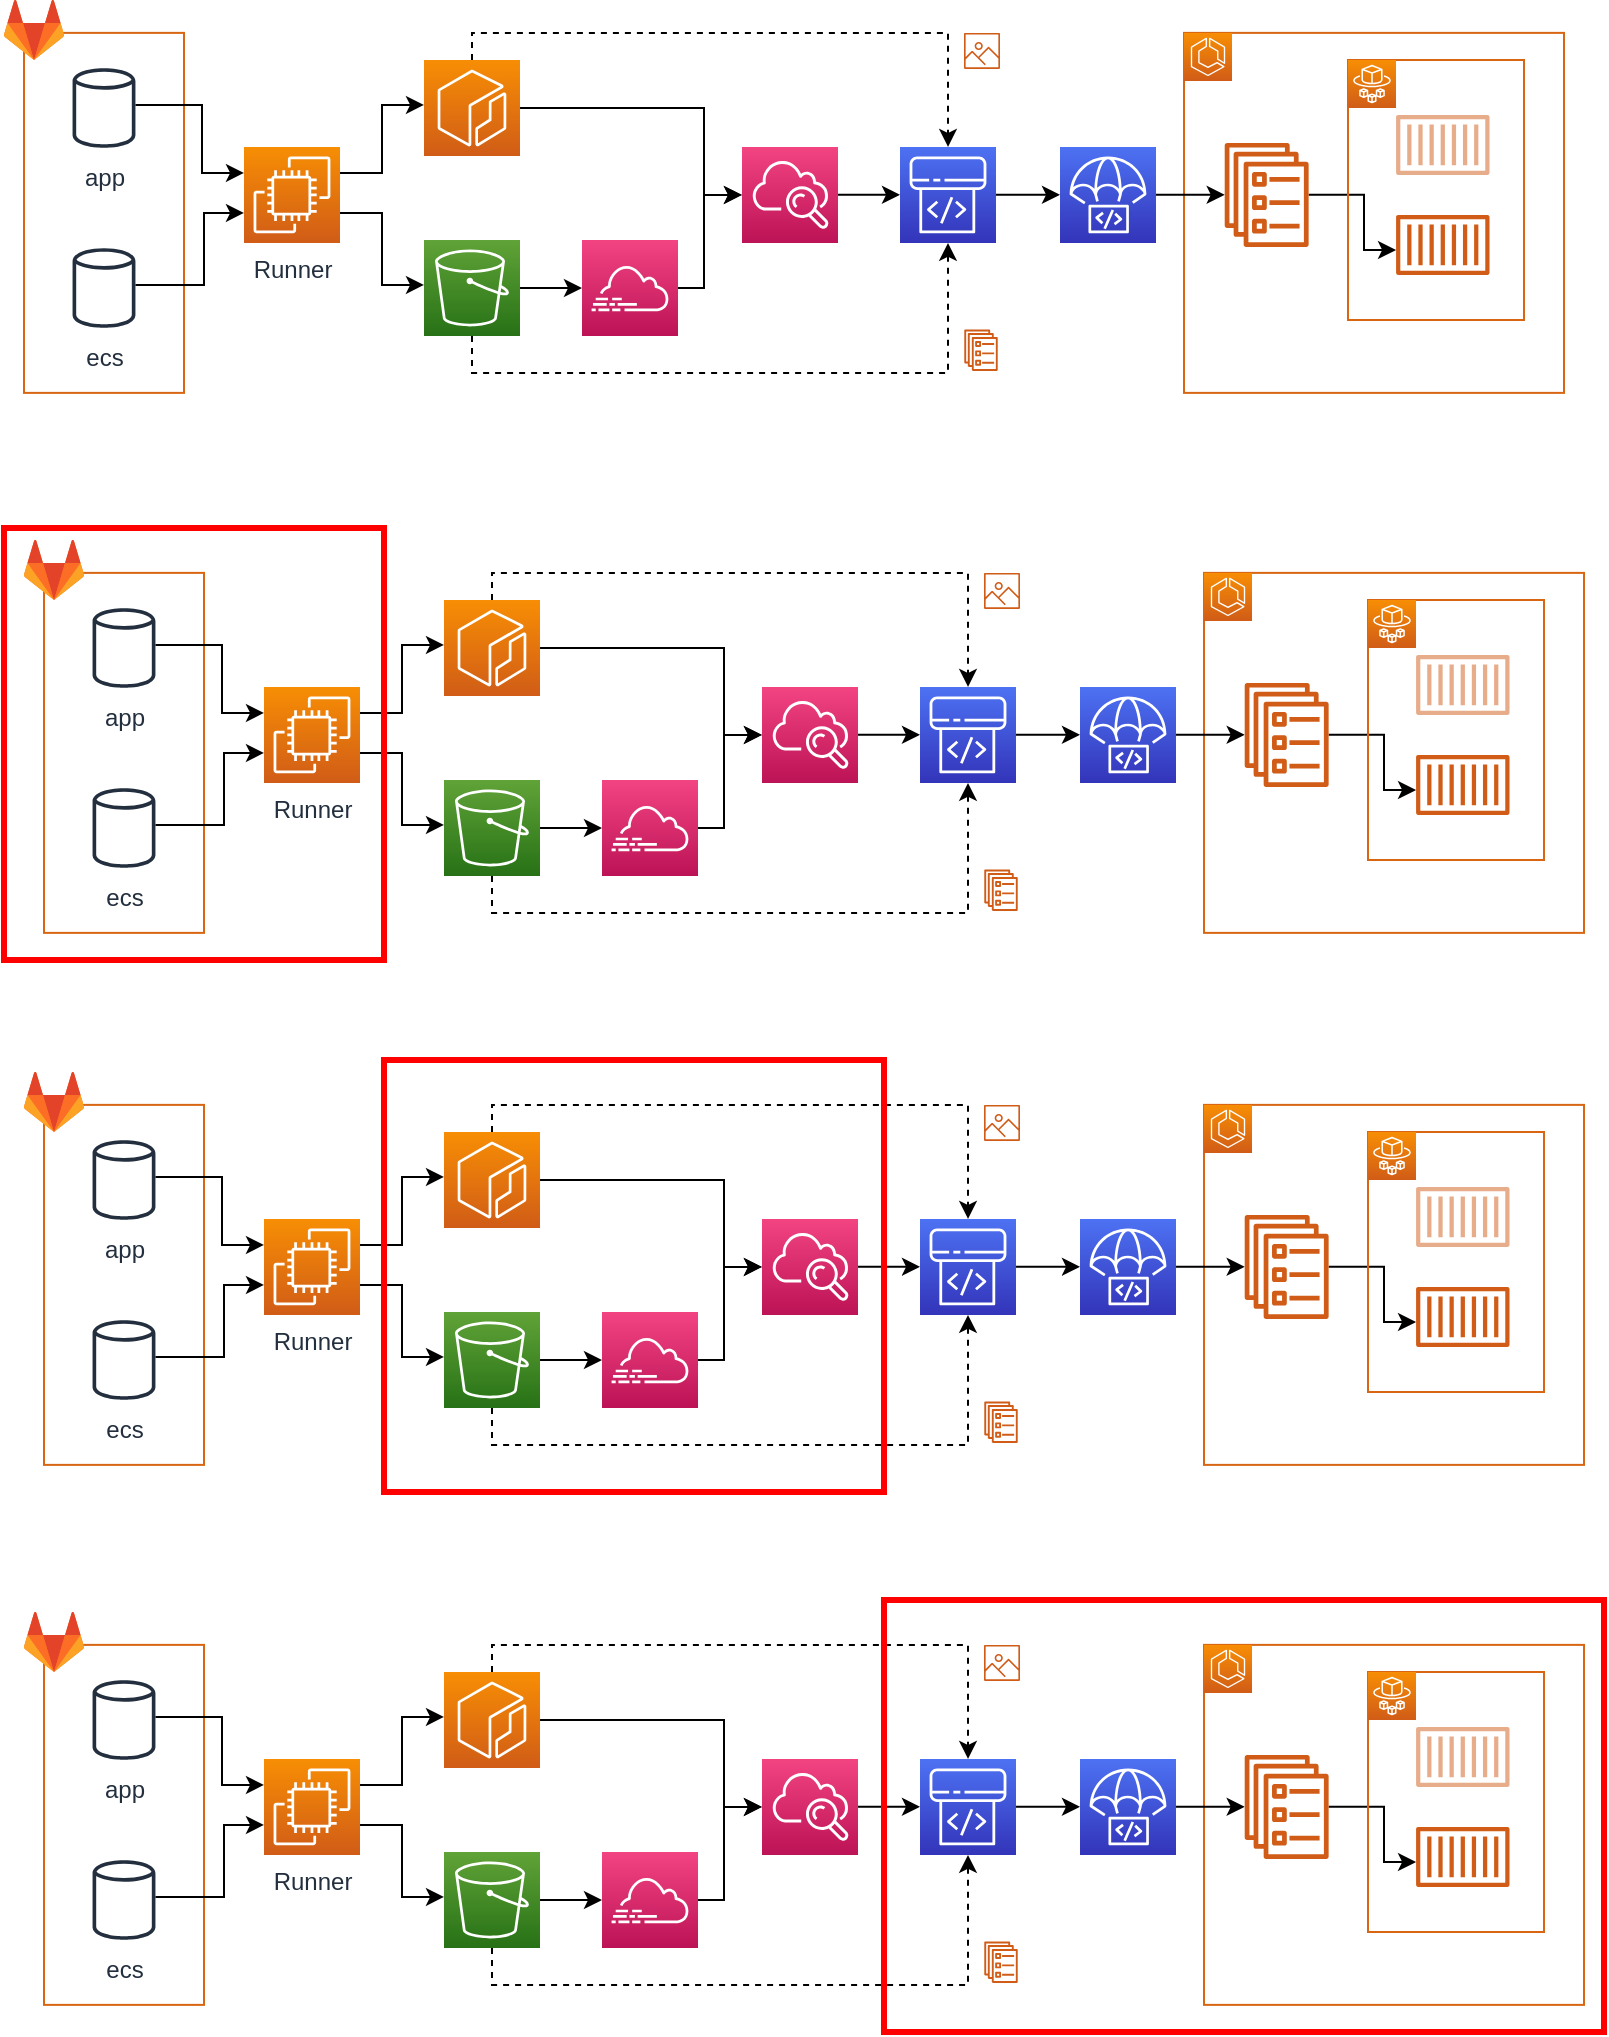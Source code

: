 <mxfile version="12.9.13" type="device"><diagram id="Iqn02m987E_1Y6RsaODK" name="CICD"><mxGraphModel dx="946" dy="680" grid="1" gridSize="10" guides="1" tooltips="1" connect="1" arrows="1" fold="1" page="1" pageScale="1" pageWidth="827" pageHeight="1169" math="0" shadow="0"><root><mxCell id="TXsu97STiCOG9BQ06nFb-0"/><mxCell id="TXsu97STiCOG9BQ06nFb-1" parent="TXsu97STiCOG9BQ06nFb-0"/><mxCell id="jmu_tiYD6_GEUumzkb44-0" value="" style="rounded=0;whiteSpace=wrap;html=1;strokeColor=#D86613;fillColor=none;" parent="TXsu97STiCOG9BQ06nFb-1" vertex="1"><mxGeometry x="610" y="116.44" width="190" height="180" as="geometry"/></mxCell><mxCell id="jmu_tiYD6_GEUumzkb44-1" value="" style="outlineConnect=0;fontColor=#232F3E;gradientColor=#F78E04;gradientDirection=north;fillColor=#D05C17;strokeColor=#ffffff;dashed=0;verticalLabelPosition=bottom;verticalAlign=top;align=center;html=1;fontSize=12;fontStyle=0;aspect=fixed;shape=mxgraph.aws4.resourceIcon;resIcon=mxgraph.aws4.ecs;" parent="TXsu97STiCOG9BQ06nFb-1" vertex="1"><mxGeometry x="610" y="116.44" width="24" height="24" as="geometry"/></mxCell><mxCell id="euKfv0HWNEc7ueXWT4n4-0" value="" style="rounded=0;whiteSpace=wrap;html=1;strokeColor=#D86613;fillColor=none;" parent="TXsu97STiCOG9BQ06nFb-1" vertex="1"><mxGeometry x="30" y="116.44" width="80" height="180" as="geometry"/></mxCell><mxCell id="CHHyB4FnQIO_N6Z5i6d3-9" style="edgeStyle=orthogonalEdgeStyle;rounded=0;orthogonalLoop=1;jettySize=auto;html=1;endArrow=none;endFill=0;startArrow=classic;startFill=1;" parent="TXsu97STiCOG9BQ06nFb-1" source="mHzoulwclUu3AxQmjZOi-0" target="OyFzKP3GuWBrdCjnjOIb-0" edge="1"><mxGeometry relative="1" as="geometry"><Array as="points"><mxPoint x="209" y="242.44"/><mxPoint x="209" y="206.44"/></Array></mxGeometry></mxCell><mxCell id="CHHyB4FnQIO_N6Z5i6d3-11" style="edgeStyle=orthogonalEdgeStyle;rounded=0;orthogonalLoop=1;jettySize=auto;html=1;startArrow=none;startFill=0;endArrow=classic;endFill=1;" parent="TXsu97STiCOG9BQ06nFb-1" source="mHzoulwclUu3AxQmjZOi-0" target="OyFzKP3GuWBrdCjnjOIb-21" edge="1"><mxGeometry relative="1" as="geometry"/></mxCell><mxCell id="euKfv0HWNEc7ueXWT4n4-5" style="edgeStyle=orthogonalEdgeStyle;rounded=0;orthogonalLoop=1;jettySize=auto;html=1;startArrow=none;startFill=0;endArrow=classic;endFill=1;dashed=1;" parent="TXsu97STiCOG9BQ06nFb-1" source="mHzoulwclUu3AxQmjZOi-0" target="CHHyB4FnQIO_N6Z5i6d3-1" edge="1"><mxGeometry relative="1" as="geometry"><Array as="points"><mxPoint x="254" y="286.44"/><mxPoint x="492" y="286.44"/></Array></mxGeometry></mxCell><mxCell id="mHzoulwclUu3AxQmjZOi-0" value="" style="outlineConnect=0;fontColor=#232F3E;gradientColor=#60A337;gradientDirection=north;fillColor=#277116;strokeColor=#ffffff;dashed=0;verticalLabelPosition=bottom;verticalAlign=top;align=center;html=1;fontSize=12;fontStyle=0;aspect=fixed;shape=mxgraph.aws4.resourceIcon;resIcon=mxgraph.aws4.s3;" parent="TXsu97STiCOG9BQ06nFb-1" vertex="1"><mxGeometry x="230" y="220" width="48" height="48" as="geometry"/></mxCell><mxCell id="CHHyB4FnQIO_N6Z5i6d3-8" style="edgeStyle=orthogonalEdgeStyle;rounded=0;orthogonalLoop=1;jettySize=auto;html=1;endArrow=none;endFill=0;startArrow=classic;startFill=1;" parent="TXsu97STiCOG9BQ06nFb-1" source="mHzoulwclUu3AxQmjZOi-1" target="OyFzKP3GuWBrdCjnjOIb-0" edge="1"><mxGeometry relative="1" as="geometry"><Array as="points"><mxPoint x="209" y="152.44"/><mxPoint x="209" y="186.44"/></Array></mxGeometry></mxCell><mxCell id="CHHyB4FnQIO_N6Z5i6d3-12" style="edgeStyle=orthogonalEdgeStyle;rounded=0;orthogonalLoop=1;jettySize=auto;html=1;startArrow=none;startFill=0;endArrow=classic;endFill=1;" parent="TXsu97STiCOG9BQ06nFb-1" source="mHzoulwclUu3AxQmjZOi-1" target="OyFzKP3GuWBrdCjnjOIb-20" edge="1"><mxGeometry relative="1" as="geometry"><Array as="points"><mxPoint x="370" y="154.44"/><mxPoint x="370" y="197.44"/></Array></mxGeometry></mxCell><mxCell id="euKfv0HWNEc7ueXWT4n4-4" style="edgeStyle=orthogonalEdgeStyle;rounded=0;orthogonalLoop=1;jettySize=auto;html=1;startArrow=none;startFill=0;endArrow=classic;endFill=1;dashed=1;" parent="TXsu97STiCOG9BQ06nFb-1" source="mHzoulwclUu3AxQmjZOi-1" target="CHHyB4FnQIO_N6Z5i6d3-1" edge="1"><mxGeometry relative="1" as="geometry"><Array as="points"><mxPoint x="254" y="116.44"/><mxPoint x="492" y="116.44"/></Array></mxGeometry></mxCell><mxCell id="mHzoulwclUu3AxQmjZOi-1" value="" style="outlineConnect=0;fontColor=#232F3E;gradientColor=#F78E04;gradientDirection=north;fillColor=#D05C17;strokeColor=#ffffff;dashed=0;verticalLabelPosition=bottom;verticalAlign=top;align=center;html=1;fontSize=12;fontStyle=0;aspect=fixed;shape=mxgraph.aws4.resourceIcon;resIcon=mxgraph.aws4.ecr;" parent="TXsu97STiCOG9BQ06nFb-1" vertex="1"><mxGeometry x="230" y="130" width="48" height="48" as="geometry"/></mxCell><mxCell id="OyFzKP3GuWBrdCjnjOIb-0" value="Runner" style="outlineConnect=0;fontColor=#232F3E;gradientColor=#F78E04;gradientDirection=north;fillColor=#D05C17;strokeColor=#ffffff;dashed=0;verticalLabelPosition=bottom;verticalAlign=top;align=center;html=1;fontSize=12;fontStyle=0;aspect=fixed;shape=mxgraph.aws4.resourceIcon;resIcon=mxgraph.aws4.ec2;" parent="TXsu97STiCOG9BQ06nFb-1" vertex="1"><mxGeometry x="140" y="173.44" width="48" height="48" as="geometry"/></mxCell><mxCell id="CHHyB4FnQIO_N6Z5i6d3-7" style="edgeStyle=orthogonalEdgeStyle;rounded=0;orthogonalLoop=1;jettySize=auto;html=1;endArrow=classic;endFill=1;" parent="TXsu97STiCOG9BQ06nFb-1" source="OyFzKP3GuWBrdCjnjOIb-18" target="OyFzKP3GuWBrdCjnjOIb-0" edge="1"><mxGeometry relative="1" as="geometry"><Array as="points"><mxPoint x="120" y="242.44"/><mxPoint x="120" y="206.44"/></Array></mxGeometry></mxCell><mxCell id="OyFzKP3GuWBrdCjnjOIb-18" value="ecs" style="outlineConnect=0;fontColor=#232F3E;gradientColor=none;fillColor=#232F3E;strokeColor=none;dashed=0;verticalLabelPosition=bottom;verticalAlign=top;align=center;html=1;fontSize=12;fontStyle=0;aspect=fixed;pointerEvents=1;shape=mxgraph.aws4.generic_database;" parent="TXsu97STiCOG9BQ06nFb-1" vertex="1"><mxGeometry x="54.28" y="223.22" width="31.44" height="41.56" as="geometry"/></mxCell><mxCell id="CHHyB4FnQIO_N6Z5i6d3-6" style="edgeStyle=orthogonalEdgeStyle;rounded=0;orthogonalLoop=1;jettySize=auto;html=1;endArrow=classic;endFill=1;" parent="TXsu97STiCOG9BQ06nFb-1" source="OyFzKP3GuWBrdCjnjOIb-19" target="OyFzKP3GuWBrdCjnjOIb-0" edge="1"><mxGeometry relative="1" as="geometry"><Array as="points"><mxPoint x="119" y="152.44"/><mxPoint x="119" y="186.44"/></Array></mxGeometry></mxCell><mxCell id="OyFzKP3GuWBrdCjnjOIb-19" value="app" style="outlineConnect=0;fontColor=#232F3E;gradientColor=none;fillColor=#232F3E;strokeColor=none;dashed=0;verticalLabelPosition=bottom;verticalAlign=top;align=center;html=1;fontSize=12;fontStyle=0;aspect=fixed;pointerEvents=1;shape=mxgraph.aws4.generic_database;" parent="TXsu97STiCOG9BQ06nFb-1" vertex="1"><mxGeometry x="54.28" y="133.22" width="31.44" height="41.56" as="geometry"/></mxCell><mxCell id="CHHyB4FnQIO_N6Z5i6d3-14" style="edgeStyle=orthogonalEdgeStyle;rounded=0;orthogonalLoop=1;jettySize=auto;html=1;startArrow=none;startFill=0;endArrow=classic;endFill=1;" parent="TXsu97STiCOG9BQ06nFb-1" source="OyFzKP3GuWBrdCjnjOIb-20" target="CHHyB4FnQIO_N6Z5i6d3-1" edge="1"><mxGeometry relative="1" as="geometry"/></mxCell><mxCell id="OyFzKP3GuWBrdCjnjOIb-20" value="" style="outlineConnect=0;fontColor=#232F3E;gradientColor=#F34482;gradientDirection=north;fillColor=#BC1356;strokeColor=#ffffff;dashed=0;verticalLabelPosition=bottom;verticalAlign=top;align=center;html=1;fontSize=12;fontStyle=0;aspect=fixed;shape=mxgraph.aws4.resourceIcon;resIcon=mxgraph.aws4.cloudwatch;" parent="TXsu97STiCOG9BQ06nFb-1" vertex="1"><mxGeometry x="389" y="173.44" width="48" height="48" as="geometry"/></mxCell><mxCell id="CHHyB4FnQIO_N6Z5i6d3-13" style="edgeStyle=orthogonalEdgeStyle;rounded=0;orthogonalLoop=1;jettySize=auto;html=1;startArrow=none;startFill=0;endArrow=classic;endFill=1;" parent="TXsu97STiCOG9BQ06nFb-1" source="OyFzKP3GuWBrdCjnjOIb-21" target="OyFzKP3GuWBrdCjnjOIb-20" edge="1"><mxGeometry relative="1" as="geometry"><Array as="points"><mxPoint x="370" y="244.44"/><mxPoint x="370" y="197.44"/></Array></mxGeometry></mxCell><mxCell id="OyFzKP3GuWBrdCjnjOIb-21" value="" style="outlineConnect=0;fontColor=#232F3E;gradientColor=#F34482;gradientDirection=north;fillColor=#BC1356;strokeColor=#ffffff;dashed=0;verticalLabelPosition=bottom;verticalAlign=top;align=center;html=1;fontSize=12;fontStyle=0;aspect=fixed;shape=mxgraph.aws4.resourceIcon;resIcon=mxgraph.aws4.cloudtrail;" parent="TXsu97STiCOG9BQ06nFb-1" vertex="1"><mxGeometry x="309" y="220.0" width="48" height="48" as="geometry"/></mxCell><mxCell id="CHHyB4FnQIO_N6Z5i6d3-15" style="edgeStyle=orthogonalEdgeStyle;rounded=0;orthogonalLoop=1;jettySize=auto;html=1;startArrow=none;startFill=0;endArrow=classic;endFill=1;" parent="TXsu97STiCOG9BQ06nFb-1" source="CHHyB4FnQIO_N6Z5i6d3-1" target="CHHyB4FnQIO_N6Z5i6d3-2" edge="1"><mxGeometry relative="1" as="geometry"/></mxCell><mxCell id="CHHyB4FnQIO_N6Z5i6d3-1" value="" style="outlineConnect=0;fontColor=#232F3E;gradientColor=#4D72F3;gradientDirection=north;fillColor=#3334B9;strokeColor=#ffffff;dashed=0;verticalLabelPosition=bottom;verticalAlign=top;align=center;html=1;fontSize=12;fontStyle=0;aspect=fixed;shape=mxgraph.aws4.resourceIcon;resIcon=mxgraph.aws4.codepipeline;" parent="TXsu97STiCOG9BQ06nFb-1" vertex="1"><mxGeometry x="468" y="173.44" width="48" height="48" as="geometry"/></mxCell><mxCell id="CHHyB4FnQIO_N6Z5i6d3-16" style="edgeStyle=orthogonalEdgeStyle;rounded=0;orthogonalLoop=1;jettySize=auto;html=1;startArrow=none;startFill=0;endArrow=classic;endFill=1;" parent="TXsu97STiCOG9BQ06nFb-1" source="CHHyB4FnQIO_N6Z5i6d3-2" target="CHHyB4FnQIO_N6Z5i6d3-3" edge="1"><mxGeometry relative="1" as="geometry"/></mxCell><mxCell id="CHHyB4FnQIO_N6Z5i6d3-2" value="" style="outlineConnect=0;fontColor=#232F3E;gradientColor=#4D72F3;gradientDirection=north;fillColor=#3334B9;strokeColor=#ffffff;dashed=0;verticalLabelPosition=bottom;verticalAlign=top;align=center;html=1;fontSize=12;fontStyle=0;aspect=fixed;shape=mxgraph.aws4.resourceIcon;resIcon=mxgraph.aws4.codedeploy;" parent="TXsu97STiCOG9BQ06nFb-1" vertex="1"><mxGeometry x="548" y="173.44" width="48" height="48" as="geometry"/></mxCell><mxCell id="_MlhjIp3WgpPEU2tAH4I-1" style="edgeStyle=orthogonalEdgeStyle;rounded=0;orthogonalLoop=1;jettySize=auto;html=1;" parent="TXsu97STiCOG9BQ06nFb-1" source="CHHyB4FnQIO_N6Z5i6d3-3" target="_MlhjIp3WgpPEU2tAH4I-0" edge="1"><mxGeometry relative="1" as="geometry"><Array as="points"><mxPoint x="700" y="197"/><mxPoint x="700" y="225"/></Array></mxGeometry></mxCell><mxCell id="CHHyB4FnQIO_N6Z5i6d3-3" value="" style="outlineConnect=0;fontColor=#232F3E;gradientColor=none;fillColor=#D05C17;strokeColor=none;dashed=0;verticalLabelPosition=bottom;verticalAlign=top;align=center;html=1;fontSize=12;fontStyle=0;aspect=fixed;pointerEvents=1;shape=mxgraph.aws4.ecs_service;" parent="TXsu97STiCOG9BQ06nFb-1" vertex="1"><mxGeometry x="630" y="171.44" width="42.67" height="52" as="geometry"/></mxCell><mxCell id="euKfv0HWNEc7ueXWT4n4-3" value="" style="shape=image;verticalLabelPosition=bottom;verticalAlign=top;imageAspect=0;image=data:image/svg+xml,PD94bWwgdmVyc2lvbj0iMS4wIj8+CjxzdmcgeG1sbnM9Imh0dHA6Ly93d3cu%0AdzMub3JnLzIwMDAvc3ZnIiB3aWR0aD0iNDkyLjUwOTQzIiBoZWlnaHQ9IjQ1%0AMy42Nzk2NiIgdmlld0JveD0iMCAwIDQ5Mi41MDk0MyA0NTMuNjc5NjYiPgog%0AIDxnIGZpbGw9Im5vbmUiIGZpbGwtcnVsZT0iZXZlbm9kZCI+CiAgICA8cGF0%0AaCBkPSJNNDkxLjU4ODkxIDI1OS4zOTgzM2wtMjcuNTU4NjctODQuODE0NjdM%0ANDA5LjQxMjkxIDYuNDg2MzNjLTIuODA5MzQtOC42NDgtMTUuMDQ1MzMtOC42%0ANDgtMTcuODU2IDBsLTU0LjYxODY3IDE2OC4wOTczM0gxNTUuNTcxNThsLTU0%0ALjYyLTE2OC4wOTczM2MtMi44MDkzMy04LjY0OC0xNS4wNDUzMy04LjY0OC0x%0ANy44NTYgMEwyOC40NzgyNSAxNzQuNTgzNjYuOTIwOTIgMjU5LjM5ODMzYy0y%0ALjUxNDY2OSA3LjczNi4yNCAxNi4yMTA2NiA2LjgyIDIwLjk5MmwyMzguNTEz%0AMzMgMTczLjI4OTMzIDIzOC41MTQ2Ni0xNzMuMjg5MzNjNi41OC00Ljc4MTM0%0AIDkuMzMzMzMtMTMuMjU2IDYuODItMjAuOTkyIiBmaWxsPSIjZmM2ZDI2Ii8+%0ACiAgICA8cGF0aCBkPSJNMjQ2LjI1NDc4IDQ1My42Nzk2Nmw5MC42ODQtMjc5%0ALjA5NmgtMTgxLjM2OHoiIGZpbGw9IiNlMjQzMjkiLz4KICAgIDxwYXRoIGQ9%0AIk0yNDYuMjU0NzggNDUzLjY3OTEybC05MC42ODQtMjc5LjA5NDY2aC0xMjcu%0AMDkyeiIgZmlsbD0iI2ZjNmQyNiIvPgogICAgPHBhdGggZD0iTTI4LjQ3ODc4%0AIDE3NC41ODQwNkwuOTIwMTIgMjU5LjM5ODczYy0yLjUxMzMzNiA3LjczNi4y%0ANCAxNi4yMTA2NiA2LjgyMTMzIDIwLjk5MDY2bDIzOC41MTMzMyAxNzMuMjg5%0AMzN6IiBmaWxsPSIjZmNhMzI2Ii8+CiAgICA8cGF0aCBkPSJNMjguNDc4Nzgg%0AMTc0LjU4NDMzaDEyNy4wOTJMMTAwLjk1MjEyIDYuNDg3Yy0yLjgxMDY3LTgu%0ANjQ5MzMtMTUuMDQ2NjctOC42NDkzMy0xNy44NTYgMHoiIGZpbGw9IiNlMjQz%0AMjkiLz4KICAgIDxwYXRoIGQ9Ik0yNDYuMjU0NzggNDUzLjY3OTEybDkwLjY4%0ANC0yNzkuMDk0NjZoMTI3LjA5MTk5eiIgZmlsbD0iI2ZjNmQyNiIvPgogICAg%0APHBhdGggZD0iTTQ2NC4wMzA2NCAxNzQuNTg0MDZsMjcuNTU4NjcgODQuODE0%0ANjdjMi41MTMzMyA3LjczNi0uMjQgMTYuMjEwNjYtNi44MjEzNCAyMC45OTA2%0ANkwyNDYuMjU0NjUgNDUzLjY3ODcyeiIgZmlsbD0iI2ZjYTMyNiIvPgogICAg%0APHBhdGggZD0iTTQ2NC4wMzA2NCAxNzQuNTg0MzNoLTEyNy4wOTJMMzkxLjU1%0ANzMxIDYuNDg3YzIuODEwNjYtOC42NDkzMyAxNS4wNDY2Ni04LjY0OTMzIDE3%0ALjg1NiAweiIgZmlsbD0iI2UyNDMyOSIvPgogIDwvZz4KPC9zdmc+Cg==;strokeColor=#D86613;fillColor=none;" parent="TXsu97STiCOG9BQ06nFb-1" vertex="1"><mxGeometry x="20" y="100" width="30" height="30" as="geometry"/></mxCell><mxCell id="euKfv0HWNEc7ueXWT4n4-6" value="" style="outlineConnect=0;fontColor=#232F3E;gradientColor=none;fillColor=#D05C17;strokeColor=none;dashed=0;verticalLabelPosition=bottom;verticalAlign=top;align=center;html=1;fontSize=12;fontStyle=0;aspect=fixed;pointerEvents=1;shape=mxgraph.aws4.container_registry_image;" parent="TXsu97STiCOG9BQ06nFb-1" vertex="1"><mxGeometry x="500" y="116.44" width="18" height="18" as="geometry"/></mxCell><mxCell id="EoNvsJ9DB7w6ikuhf98V-2" value="" style="rounded=0;whiteSpace=wrap;html=1;strokeColor=#D86613;fillColor=none;" parent="TXsu97STiCOG9BQ06nFb-1" vertex="1"><mxGeometry x="692" y="130" width="88" height="130" as="geometry"/></mxCell><mxCell id="EoNvsJ9DB7w6ikuhf98V-1" value="" style="outlineConnect=0;fontColor=#232F3E;gradientColor=#F78E04;gradientDirection=north;fillColor=#D05C17;strokeColor=#ffffff;dashed=0;verticalLabelPosition=bottom;verticalAlign=top;align=center;html=1;fontSize=12;fontStyle=0;aspect=fixed;shape=mxgraph.aws4.resourceIcon;resIcon=mxgraph.aws4.fargate;" parent="TXsu97STiCOG9BQ06nFb-1" vertex="1"><mxGeometry x="692" y="130" width="24" height="24" as="geometry"/></mxCell><mxCell id="EoNvsJ9DB7w6ikuhf98V-3" style="edgeStyle=orthogonalEdgeStyle;rounded=0;orthogonalLoop=1;jettySize=auto;html=1;exitX=0.5;exitY=1;exitDx=0;exitDy=0;" parent="TXsu97STiCOG9BQ06nFb-1" source="EoNvsJ9DB7w6ikuhf98V-2" target="EoNvsJ9DB7w6ikuhf98V-2" edge="1"><mxGeometry relative="1" as="geometry"/></mxCell><mxCell id="EoNvsJ9DB7w6ikuhf98V-4" value="" style="outlineConnect=0;fontColor=#232F3E;gradientColor=none;fillColor=#D05C17;strokeColor=none;dashed=0;verticalLabelPosition=bottom;verticalAlign=top;align=center;html=1;fontSize=12;fontStyle=0;aspect=fixed;pointerEvents=1;shape=mxgraph.aws4.container_1;opacity=50;" parent="TXsu97STiCOG9BQ06nFb-1" vertex="1"><mxGeometry x="716" y="157.44" width="46.8" height="30" as="geometry"/></mxCell><mxCell id="_MlhjIp3WgpPEU2tAH4I-0" value="" style="outlineConnect=0;fontColor=#232F3E;gradientColor=none;fillColor=#D05C17;strokeColor=none;dashed=0;verticalLabelPosition=bottom;verticalAlign=top;align=center;html=1;fontSize=12;fontStyle=0;aspect=fixed;pointerEvents=1;shape=mxgraph.aws4.container_1;" parent="TXsu97STiCOG9BQ06nFb-1" vertex="1"><mxGeometry x="716" y="207.44" width="46.8" height="30" as="geometry"/></mxCell><mxCell id="_MlhjIp3WgpPEU2tAH4I-2" style="edgeStyle=orthogonalEdgeStyle;rounded=0;orthogonalLoop=1;jettySize=auto;html=1;exitX=0.5;exitY=1;exitDx=0;exitDy=0;endArrow=openThin;endFill=0;" parent="TXsu97STiCOG9BQ06nFb-1" source="EoNvsJ9DB7w6ikuhf98V-2" target="EoNvsJ9DB7w6ikuhf98V-2" edge="1"><mxGeometry relative="1" as="geometry"/></mxCell><mxCell id="qqD1IB-5l7s3scoYsLv_-3" value="" style="outlineConnect=0;fontColor=#232F3E;gradientColor=none;fillColor=#D05C17;strokeColor=none;dashed=0;verticalLabelPosition=bottom;verticalAlign=top;align=center;html=1;fontSize=12;fontStyle=0;aspect=fixed;pointerEvents=1;shape=mxgraph.aws4.ecs_service;" parent="TXsu97STiCOG9BQ06nFb-1" vertex="1"><mxGeometry x="500" y="264.78" width="17" height="20.72" as="geometry"/></mxCell><mxCell id="vYhpHHzFqoGPk6P-aTSX-36" value="" style="rounded=0;whiteSpace=wrap;html=1;strokeColor=#D86613;fillColor=none;" vertex="1" parent="TXsu97STiCOG9BQ06nFb-1"><mxGeometry x="620" y="386.44" width="190" height="180" as="geometry"/></mxCell><mxCell id="vYhpHHzFqoGPk6P-aTSX-37" value="" style="outlineConnect=0;fontColor=#232F3E;gradientColor=#F78E04;gradientDirection=north;fillColor=#D05C17;strokeColor=#ffffff;dashed=0;verticalLabelPosition=bottom;verticalAlign=top;align=center;html=1;fontSize=12;fontStyle=0;aspect=fixed;shape=mxgraph.aws4.resourceIcon;resIcon=mxgraph.aws4.ecs;" vertex="1" parent="TXsu97STiCOG9BQ06nFb-1"><mxGeometry x="620" y="386.44" width="24" height="24" as="geometry"/></mxCell><mxCell id="vYhpHHzFqoGPk6P-aTSX-38" value="" style="rounded=0;whiteSpace=wrap;html=1;strokeColor=#D86613;fillColor=none;" vertex="1" parent="TXsu97STiCOG9BQ06nFb-1"><mxGeometry x="40" y="386.44" width="80" height="180" as="geometry"/></mxCell><mxCell id="vYhpHHzFqoGPk6P-aTSX-39" style="edgeStyle=orthogonalEdgeStyle;rounded=0;orthogonalLoop=1;jettySize=auto;html=1;endArrow=none;endFill=0;startArrow=classic;startFill=1;" edge="1" parent="TXsu97STiCOG9BQ06nFb-1" source="vYhpHHzFqoGPk6P-aTSX-42" target="vYhpHHzFqoGPk6P-aTSX-47"><mxGeometry relative="1" as="geometry"><Array as="points"><mxPoint x="219" y="512.44"/><mxPoint x="219" y="476.44"/></Array></mxGeometry></mxCell><mxCell id="vYhpHHzFqoGPk6P-aTSX-40" style="edgeStyle=orthogonalEdgeStyle;rounded=0;orthogonalLoop=1;jettySize=auto;html=1;startArrow=none;startFill=0;endArrow=classic;endFill=1;" edge="1" parent="TXsu97STiCOG9BQ06nFb-1" source="vYhpHHzFqoGPk6P-aTSX-42" target="vYhpHHzFqoGPk6P-aTSX-55"><mxGeometry relative="1" as="geometry"/></mxCell><mxCell id="vYhpHHzFqoGPk6P-aTSX-41" style="edgeStyle=orthogonalEdgeStyle;rounded=0;orthogonalLoop=1;jettySize=auto;html=1;startArrow=none;startFill=0;endArrow=classic;endFill=1;dashed=1;" edge="1" parent="TXsu97STiCOG9BQ06nFb-1" source="vYhpHHzFqoGPk6P-aTSX-42" target="vYhpHHzFqoGPk6P-aTSX-57"><mxGeometry relative="1" as="geometry"><Array as="points"><mxPoint x="264" y="556.44"/><mxPoint x="502" y="556.44"/></Array></mxGeometry></mxCell><mxCell id="vYhpHHzFqoGPk6P-aTSX-42" value="" style="outlineConnect=0;fontColor=#232F3E;gradientColor=#60A337;gradientDirection=north;fillColor=#277116;strokeColor=#ffffff;dashed=0;verticalLabelPosition=bottom;verticalAlign=top;align=center;html=1;fontSize=12;fontStyle=0;aspect=fixed;shape=mxgraph.aws4.resourceIcon;resIcon=mxgraph.aws4.s3;" vertex="1" parent="TXsu97STiCOG9BQ06nFb-1"><mxGeometry x="240" y="490" width="48" height="48" as="geometry"/></mxCell><mxCell id="vYhpHHzFqoGPk6P-aTSX-43" style="edgeStyle=orthogonalEdgeStyle;rounded=0;orthogonalLoop=1;jettySize=auto;html=1;endArrow=none;endFill=0;startArrow=classic;startFill=1;" edge="1" parent="TXsu97STiCOG9BQ06nFb-1" source="vYhpHHzFqoGPk6P-aTSX-46" target="vYhpHHzFqoGPk6P-aTSX-47"><mxGeometry relative="1" as="geometry"><Array as="points"><mxPoint x="219" y="422.44"/><mxPoint x="219" y="456.44"/></Array></mxGeometry></mxCell><mxCell id="vYhpHHzFqoGPk6P-aTSX-44" style="edgeStyle=orthogonalEdgeStyle;rounded=0;orthogonalLoop=1;jettySize=auto;html=1;startArrow=none;startFill=0;endArrow=classic;endFill=1;" edge="1" parent="TXsu97STiCOG9BQ06nFb-1" source="vYhpHHzFqoGPk6P-aTSX-46" target="vYhpHHzFqoGPk6P-aTSX-53"><mxGeometry relative="1" as="geometry"><Array as="points"><mxPoint x="380" y="424.44"/><mxPoint x="380" y="467.44"/></Array></mxGeometry></mxCell><mxCell id="vYhpHHzFqoGPk6P-aTSX-45" style="edgeStyle=orthogonalEdgeStyle;rounded=0;orthogonalLoop=1;jettySize=auto;html=1;startArrow=none;startFill=0;endArrow=classic;endFill=1;dashed=1;" edge="1" parent="TXsu97STiCOG9BQ06nFb-1" source="vYhpHHzFqoGPk6P-aTSX-46" target="vYhpHHzFqoGPk6P-aTSX-57"><mxGeometry relative="1" as="geometry"><Array as="points"><mxPoint x="264" y="386.44"/><mxPoint x="502" y="386.44"/></Array></mxGeometry></mxCell><mxCell id="vYhpHHzFqoGPk6P-aTSX-46" value="" style="outlineConnect=0;fontColor=#232F3E;gradientColor=#F78E04;gradientDirection=north;fillColor=#D05C17;strokeColor=#ffffff;dashed=0;verticalLabelPosition=bottom;verticalAlign=top;align=center;html=1;fontSize=12;fontStyle=0;aspect=fixed;shape=mxgraph.aws4.resourceIcon;resIcon=mxgraph.aws4.ecr;" vertex="1" parent="TXsu97STiCOG9BQ06nFb-1"><mxGeometry x="240" y="400" width="48" height="48" as="geometry"/></mxCell><mxCell id="vYhpHHzFqoGPk6P-aTSX-47" value="Runner" style="outlineConnect=0;fontColor=#232F3E;gradientColor=#F78E04;gradientDirection=north;fillColor=#D05C17;strokeColor=#ffffff;dashed=0;verticalLabelPosition=bottom;verticalAlign=top;align=center;html=1;fontSize=12;fontStyle=0;aspect=fixed;shape=mxgraph.aws4.resourceIcon;resIcon=mxgraph.aws4.ec2;" vertex="1" parent="TXsu97STiCOG9BQ06nFb-1"><mxGeometry x="150" y="443.44" width="48" height="48" as="geometry"/></mxCell><mxCell id="vYhpHHzFqoGPk6P-aTSX-48" style="edgeStyle=orthogonalEdgeStyle;rounded=0;orthogonalLoop=1;jettySize=auto;html=1;endArrow=classic;endFill=1;" edge="1" parent="TXsu97STiCOG9BQ06nFb-1" source="vYhpHHzFqoGPk6P-aTSX-49" target="vYhpHHzFqoGPk6P-aTSX-47"><mxGeometry relative="1" as="geometry"><Array as="points"><mxPoint x="130" y="512.44"/><mxPoint x="130" y="476.44"/></Array></mxGeometry></mxCell><mxCell id="vYhpHHzFqoGPk6P-aTSX-49" value="ecs" style="outlineConnect=0;fontColor=#232F3E;gradientColor=none;fillColor=#232F3E;strokeColor=none;dashed=0;verticalLabelPosition=bottom;verticalAlign=top;align=center;html=1;fontSize=12;fontStyle=0;aspect=fixed;pointerEvents=1;shape=mxgraph.aws4.generic_database;" vertex="1" parent="TXsu97STiCOG9BQ06nFb-1"><mxGeometry x="64.28" y="493.22" width="31.44" height="41.56" as="geometry"/></mxCell><mxCell id="vYhpHHzFqoGPk6P-aTSX-50" style="edgeStyle=orthogonalEdgeStyle;rounded=0;orthogonalLoop=1;jettySize=auto;html=1;endArrow=classic;endFill=1;" edge="1" parent="TXsu97STiCOG9BQ06nFb-1" source="vYhpHHzFqoGPk6P-aTSX-51" target="vYhpHHzFqoGPk6P-aTSX-47"><mxGeometry relative="1" as="geometry"><Array as="points"><mxPoint x="129" y="422.44"/><mxPoint x="129" y="456.44"/></Array></mxGeometry></mxCell><mxCell id="vYhpHHzFqoGPk6P-aTSX-51" value="app" style="outlineConnect=0;fontColor=#232F3E;gradientColor=none;fillColor=#232F3E;strokeColor=none;dashed=0;verticalLabelPosition=bottom;verticalAlign=top;align=center;html=1;fontSize=12;fontStyle=0;aspect=fixed;pointerEvents=1;shape=mxgraph.aws4.generic_database;" vertex="1" parent="TXsu97STiCOG9BQ06nFb-1"><mxGeometry x="64.28" y="403.22" width="31.44" height="41.56" as="geometry"/></mxCell><mxCell id="vYhpHHzFqoGPk6P-aTSX-52" style="edgeStyle=orthogonalEdgeStyle;rounded=0;orthogonalLoop=1;jettySize=auto;html=1;startArrow=none;startFill=0;endArrow=classic;endFill=1;" edge="1" parent="TXsu97STiCOG9BQ06nFb-1" source="vYhpHHzFqoGPk6P-aTSX-53" target="vYhpHHzFqoGPk6P-aTSX-57"><mxGeometry relative="1" as="geometry"/></mxCell><mxCell id="vYhpHHzFqoGPk6P-aTSX-53" value="" style="outlineConnect=0;fontColor=#232F3E;gradientColor=#F34482;gradientDirection=north;fillColor=#BC1356;strokeColor=#ffffff;dashed=0;verticalLabelPosition=bottom;verticalAlign=top;align=center;html=1;fontSize=12;fontStyle=0;aspect=fixed;shape=mxgraph.aws4.resourceIcon;resIcon=mxgraph.aws4.cloudwatch;" vertex="1" parent="TXsu97STiCOG9BQ06nFb-1"><mxGeometry x="399" y="443.44" width="48" height="48" as="geometry"/></mxCell><mxCell id="vYhpHHzFqoGPk6P-aTSX-54" style="edgeStyle=orthogonalEdgeStyle;rounded=0;orthogonalLoop=1;jettySize=auto;html=1;startArrow=none;startFill=0;endArrow=classic;endFill=1;" edge="1" parent="TXsu97STiCOG9BQ06nFb-1" source="vYhpHHzFqoGPk6P-aTSX-55" target="vYhpHHzFqoGPk6P-aTSX-53"><mxGeometry relative="1" as="geometry"><Array as="points"><mxPoint x="380" y="514.44"/><mxPoint x="380" y="467.44"/></Array></mxGeometry></mxCell><mxCell id="vYhpHHzFqoGPk6P-aTSX-55" value="" style="outlineConnect=0;fontColor=#232F3E;gradientColor=#F34482;gradientDirection=north;fillColor=#BC1356;strokeColor=#ffffff;dashed=0;verticalLabelPosition=bottom;verticalAlign=top;align=center;html=1;fontSize=12;fontStyle=0;aspect=fixed;shape=mxgraph.aws4.resourceIcon;resIcon=mxgraph.aws4.cloudtrail;" vertex="1" parent="TXsu97STiCOG9BQ06nFb-1"><mxGeometry x="319" y="490" width="48" height="48" as="geometry"/></mxCell><mxCell id="vYhpHHzFqoGPk6P-aTSX-56" style="edgeStyle=orthogonalEdgeStyle;rounded=0;orthogonalLoop=1;jettySize=auto;html=1;startArrow=none;startFill=0;endArrow=classic;endFill=1;" edge="1" parent="TXsu97STiCOG9BQ06nFb-1" source="vYhpHHzFqoGPk6P-aTSX-57" target="vYhpHHzFqoGPk6P-aTSX-59"><mxGeometry relative="1" as="geometry"/></mxCell><mxCell id="vYhpHHzFqoGPk6P-aTSX-57" value="" style="outlineConnect=0;fontColor=#232F3E;gradientColor=#4D72F3;gradientDirection=north;fillColor=#3334B9;strokeColor=#ffffff;dashed=0;verticalLabelPosition=bottom;verticalAlign=top;align=center;html=1;fontSize=12;fontStyle=0;aspect=fixed;shape=mxgraph.aws4.resourceIcon;resIcon=mxgraph.aws4.codepipeline;" vertex="1" parent="TXsu97STiCOG9BQ06nFb-1"><mxGeometry x="478" y="443.44" width="48" height="48" as="geometry"/></mxCell><mxCell id="vYhpHHzFqoGPk6P-aTSX-58" style="edgeStyle=orthogonalEdgeStyle;rounded=0;orthogonalLoop=1;jettySize=auto;html=1;startArrow=none;startFill=0;endArrow=classic;endFill=1;" edge="1" parent="TXsu97STiCOG9BQ06nFb-1" source="vYhpHHzFqoGPk6P-aTSX-59" target="vYhpHHzFqoGPk6P-aTSX-61"><mxGeometry relative="1" as="geometry"/></mxCell><mxCell id="vYhpHHzFqoGPk6P-aTSX-59" value="" style="outlineConnect=0;fontColor=#232F3E;gradientColor=#4D72F3;gradientDirection=north;fillColor=#3334B9;strokeColor=#ffffff;dashed=0;verticalLabelPosition=bottom;verticalAlign=top;align=center;html=1;fontSize=12;fontStyle=0;aspect=fixed;shape=mxgraph.aws4.resourceIcon;resIcon=mxgraph.aws4.codedeploy;" vertex="1" parent="TXsu97STiCOG9BQ06nFb-1"><mxGeometry x="558" y="443.44" width="48" height="48" as="geometry"/></mxCell><mxCell id="vYhpHHzFqoGPk6P-aTSX-60" style="edgeStyle=orthogonalEdgeStyle;rounded=0;orthogonalLoop=1;jettySize=auto;html=1;" edge="1" parent="TXsu97STiCOG9BQ06nFb-1" source="vYhpHHzFqoGPk6P-aTSX-61" target="vYhpHHzFqoGPk6P-aTSX-68"><mxGeometry relative="1" as="geometry"><Array as="points"><mxPoint x="710" y="467"/><mxPoint x="710" y="495"/></Array></mxGeometry></mxCell><mxCell id="vYhpHHzFqoGPk6P-aTSX-61" value="" style="outlineConnect=0;fontColor=#232F3E;gradientColor=none;fillColor=#D05C17;strokeColor=none;dashed=0;verticalLabelPosition=bottom;verticalAlign=top;align=center;html=1;fontSize=12;fontStyle=0;aspect=fixed;pointerEvents=1;shape=mxgraph.aws4.ecs_service;" vertex="1" parent="TXsu97STiCOG9BQ06nFb-1"><mxGeometry x="640" y="441.44" width="42.67" height="52" as="geometry"/></mxCell><mxCell id="vYhpHHzFqoGPk6P-aTSX-62" value="" style="shape=image;verticalLabelPosition=bottom;verticalAlign=top;imageAspect=0;image=data:image/svg+xml,PD94bWwgdmVyc2lvbj0iMS4wIj8+CjxzdmcgeG1sbnM9Imh0dHA6Ly93d3cu%0AdzMub3JnLzIwMDAvc3ZnIiB3aWR0aD0iNDkyLjUwOTQzIiBoZWlnaHQ9IjQ1%0AMy42Nzk2NiIgdmlld0JveD0iMCAwIDQ5Mi41MDk0MyA0NTMuNjc5NjYiPgog%0AIDxnIGZpbGw9Im5vbmUiIGZpbGwtcnVsZT0iZXZlbm9kZCI+CiAgICA8cGF0%0AaCBkPSJNNDkxLjU4ODkxIDI1OS4zOTgzM2wtMjcuNTU4NjctODQuODE0NjdM%0ANDA5LjQxMjkxIDYuNDg2MzNjLTIuODA5MzQtOC42NDgtMTUuMDQ1MzMtOC42%0ANDgtMTcuODU2IDBsLTU0LjYxODY3IDE2OC4wOTczM0gxNTUuNTcxNThsLTU0%0ALjYyLTE2OC4wOTczM2MtMi44MDkzMy04LjY0OC0xNS4wNDUzMy04LjY0OC0x%0ANy44NTYgMEwyOC40NzgyNSAxNzQuNTgzNjYuOTIwOTIgMjU5LjM5ODMzYy0y%0ALjUxNDY2OSA3LjczNi4yNCAxNi4yMTA2NiA2LjgyIDIwLjk5MmwyMzguNTEz%0AMzMgMTczLjI4OTMzIDIzOC41MTQ2Ni0xNzMuMjg5MzNjNi41OC00Ljc4MTM0%0AIDkuMzMzMzMtMTMuMjU2IDYuODItMjAuOTkyIiBmaWxsPSIjZmM2ZDI2Ii8+%0ACiAgICA8cGF0aCBkPSJNMjQ2LjI1NDc4IDQ1My42Nzk2Nmw5MC42ODQtMjc5%0ALjA5NmgtMTgxLjM2OHoiIGZpbGw9IiNlMjQzMjkiLz4KICAgIDxwYXRoIGQ9%0AIk0yNDYuMjU0NzggNDUzLjY3OTEybC05MC42ODQtMjc5LjA5NDY2aC0xMjcu%0AMDkyeiIgZmlsbD0iI2ZjNmQyNiIvPgogICAgPHBhdGggZD0iTTI4LjQ3ODc4%0AIDE3NC41ODQwNkwuOTIwMTIgMjU5LjM5ODczYy0yLjUxMzMzNiA3LjczNi4y%0ANCAxNi4yMTA2NiA2LjgyMTMzIDIwLjk5MDY2bDIzOC41MTMzMyAxNzMuMjg5%0AMzN6IiBmaWxsPSIjZmNhMzI2Ii8+CiAgICA8cGF0aCBkPSJNMjguNDc4Nzgg%0AMTc0LjU4NDMzaDEyNy4wOTJMMTAwLjk1MjEyIDYuNDg3Yy0yLjgxMDY3LTgu%0ANjQ5MzMtMTUuMDQ2NjctOC42NDkzMy0xNy44NTYgMHoiIGZpbGw9IiNlMjQz%0AMjkiLz4KICAgIDxwYXRoIGQ9Ik0yNDYuMjU0NzggNDUzLjY3OTEybDkwLjY4%0ANC0yNzkuMDk0NjZoMTI3LjA5MTk5eiIgZmlsbD0iI2ZjNmQyNiIvPgogICAg%0APHBhdGggZD0iTTQ2NC4wMzA2NCAxNzQuNTg0MDZsMjcuNTU4NjcgODQuODE0%0ANjdjMi41MTMzMyA3LjczNi0uMjQgMTYuMjEwNjYtNi44MjEzNCAyMC45OTA2%0ANkwyNDYuMjU0NjUgNDUzLjY3ODcyeiIgZmlsbD0iI2ZjYTMyNiIvPgogICAg%0APHBhdGggZD0iTTQ2NC4wMzA2NCAxNzQuNTg0MzNoLTEyNy4wOTJMMzkxLjU1%0ANzMxIDYuNDg3YzIuODEwNjYtOC42NDkzMyAxNS4wNDY2Ni04LjY0OTMzIDE3%0ALjg1NiAweiIgZmlsbD0iI2UyNDMyOSIvPgogIDwvZz4KPC9zdmc+Cg==;strokeColor=#D86613;fillColor=none;" vertex="1" parent="TXsu97STiCOG9BQ06nFb-1"><mxGeometry x="30" y="370" width="30" height="30" as="geometry"/></mxCell><mxCell id="vYhpHHzFqoGPk6P-aTSX-63" value="" style="outlineConnect=0;fontColor=#232F3E;gradientColor=none;fillColor=#D05C17;strokeColor=none;dashed=0;verticalLabelPosition=bottom;verticalAlign=top;align=center;html=1;fontSize=12;fontStyle=0;aspect=fixed;pointerEvents=1;shape=mxgraph.aws4.container_registry_image;" vertex="1" parent="TXsu97STiCOG9BQ06nFb-1"><mxGeometry x="510" y="386.44" width="18" height="18" as="geometry"/></mxCell><mxCell id="vYhpHHzFqoGPk6P-aTSX-64" value="" style="rounded=0;whiteSpace=wrap;html=1;strokeColor=#D86613;fillColor=none;" vertex="1" parent="TXsu97STiCOG9BQ06nFb-1"><mxGeometry x="702" y="400" width="88" height="130" as="geometry"/></mxCell><mxCell id="vYhpHHzFqoGPk6P-aTSX-65" value="" style="outlineConnect=0;fontColor=#232F3E;gradientColor=#F78E04;gradientDirection=north;fillColor=#D05C17;strokeColor=#ffffff;dashed=0;verticalLabelPosition=bottom;verticalAlign=top;align=center;html=1;fontSize=12;fontStyle=0;aspect=fixed;shape=mxgraph.aws4.resourceIcon;resIcon=mxgraph.aws4.fargate;" vertex="1" parent="TXsu97STiCOG9BQ06nFb-1"><mxGeometry x="702" y="400" width="24" height="24" as="geometry"/></mxCell><mxCell id="vYhpHHzFqoGPk6P-aTSX-66" style="edgeStyle=orthogonalEdgeStyle;rounded=0;orthogonalLoop=1;jettySize=auto;html=1;exitX=0.5;exitY=1;exitDx=0;exitDy=0;" edge="1" parent="TXsu97STiCOG9BQ06nFb-1" source="vYhpHHzFqoGPk6P-aTSX-64" target="vYhpHHzFqoGPk6P-aTSX-64"><mxGeometry relative="1" as="geometry"/></mxCell><mxCell id="vYhpHHzFqoGPk6P-aTSX-67" value="" style="outlineConnect=0;fontColor=#232F3E;gradientColor=none;fillColor=#D05C17;strokeColor=none;dashed=0;verticalLabelPosition=bottom;verticalAlign=top;align=center;html=1;fontSize=12;fontStyle=0;aspect=fixed;pointerEvents=1;shape=mxgraph.aws4.container_1;opacity=50;" vertex="1" parent="TXsu97STiCOG9BQ06nFb-1"><mxGeometry x="726" y="427.44" width="46.8" height="30" as="geometry"/></mxCell><mxCell id="vYhpHHzFqoGPk6P-aTSX-68" value="" style="outlineConnect=0;fontColor=#232F3E;gradientColor=none;fillColor=#D05C17;strokeColor=none;dashed=0;verticalLabelPosition=bottom;verticalAlign=top;align=center;html=1;fontSize=12;fontStyle=0;aspect=fixed;pointerEvents=1;shape=mxgraph.aws4.container_1;" vertex="1" parent="TXsu97STiCOG9BQ06nFb-1"><mxGeometry x="726" y="477.44" width="46.8" height="30" as="geometry"/></mxCell><mxCell id="vYhpHHzFqoGPk6P-aTSX-69" style="edgeStyle=orthogonalEdgeStyle;rounded=0;orthogonalLoop=1;jettySize=auto;html=1;exitX=0.5;exitY=1;exitDx=0;exitDy=0;endArrow=openThin;endFill=0;" edge="1" parent="TXsu97STiCOG9BQ06nFb-1" source="vYhpHHzFqoGPk6P-aTSX-64" target="vYhpHHzFqoGPk6P-aTSX-64"><mxGeometry relative="1" as="geometry"/></mxCell><mxCell id="vYhpHHzFqoGPk6P-aTSX-70" value="" style="outlineConnect=0;fontColor=#232F3E;gradientColor=none;fillColor=#D05C17;strokeColor=none;dashed=0;verticalLabelPosition=bottom;verticalAlign=top;align=center;html=1;fontSize=12;fontStyle=0;aspect=fixed;pointerEvents=1;shape=mxgraph.aws4.ecs_service;" vertex="1" parent="TXsu97STiCOG9BQ06nFb-1"><mxGeometry x="510" y="534.78" width="17" height="20.72" as="geometry"/></mxCell><mxCell id="vYhpHHzFqoGPk6P-aTSX-0" value="" style="rounded=0;whiteSpace=wrap;html=1;fillColor=none;strokeWidth=3;strokeColor=#FF0000;" vertex="1" parent="TXsu97STiCOG9BQ06nFb-1"><mxGeometry x="20" y="364" width="190" height="216" as="geometry"/></mxCell><mxCell id="vYhpHHzFqoGPk6P-aTSX-71" value="" style="rounded=0;whiteSpace=wrap;html=1;strokeColor=#D86613;fillColor=none;" vertex="1" parent="TXsu97STiCOG9BQ06nFb-1"><mxGeometry x="620" y="652.44" width="190" height="180" as="geometry"/></mxCell><mxCell id="vYhpHHzFqoGPk6P-aTSX-72" value="" style="outlineConnect=0;fontColor=#232F3E;gradientColor=#F78E04;gradientDirection=north;fillColor=#D05C17;strokeColor=#ffffff;dashed=0;verticalLabelPosition=bottom;verticalAlign=top;align=center;html=1;fontSize=12;fontStyle=0;aspect=fixed;shape=mxgraph.aws4.resourceIcon;resIcon=mxgraph.aws4.ecs;" vertex="1" parent="TXsu97STiCOG9BQ06nFb-1"><mxGeometry x="620" y="652.44" width="24" height="24" as="geometry"/></mxCell><mxCell id="vYhpHHzFqoGPk6P-aTSX-73" value="" style="rounded=0;whiteSpace=wrap;html=1;strokeColor=#D86613;fillColor=none;" vertex="1" parent="TXsu97STiCOG9BQ06nFb-1"><mxGeometry x="40" y="652.44" width="80" height="180" as="geometry"/></mxCell><mxCell id="vYhpHHzFqoGPk6P-aTSX-74" style="edgeStyle=orthogonalEdgeStyle;rounded=0;orthogonalLoop=1;jettySize=auto;html=1;endArrow=none;endFill=0;startArrow=classic;startFill=1;" edge="1" parent="TXsu97STiCOG9BQ06nFb-1" source="vYhpHHzFqoGPk6P-aTSX-77" target="vYhpHHzFqoGPk6P-aTSX-82"><mxGeometry relative="1" as="geometry"><Array as="points"><mxPoint x="219" y="778.44"/><mxPoint x="219" y="742.44"/></Array></mxGeometry></mxCell><mxCell id="vYhpHHzFqoGPk6P-aTSX-75" style="edgeStyle=orthogonalEdgeStyle;rounded=0;orthogonalLoop=1;jettySize=auto;html=1;startArrow=none;startFill=0;endArrow=classic;endFill=1;" edge="1" parent="TXsu97STiCOG9BQ06nFb-1" source="vYhpHHzFqoGPk6P-aTSX-77" target="vYhpHHzFqoGPk6P-aTSX-90"><mxGeometry relative="1" as="geometry"/></mxCell><mxCell id="vYhpHHzFqoGPk6P-aTSX-76" style="edgeStyle=orthogonalEdgeStyle;rounded=0;orthogonalLoop=1;jettySize=auto;html=1;startArrow=none;startFill=0;endArrow=classic;endFill=1;dashed=1;" edge="1" parent="TXsu97STiCOG9BQ06nFb-1" source="vYhpHHzFqoGPk6P-aTSX-77" target="vYhpHHzFqoGPk6P-aTSX-92"><mxGeometry relative="1" as="geometry"><Array as="points"><mxPoint x="264" y="822.44"/><mxPoint x="502" y="822.44"/></Array></mxGeometry></mxCell><mxCell id="vYhpHHzFqoGPk6P-aTSX-77" value="" style="outlineConnect=0;fontColor=#232F3E;gradientColor=#60A337;gradientDirection=north;fillColor=#277116;strokeColor=#ffffff;dashed=0;verticalLabelPosition=bottom;verticalAlign=top;align=center;html=1;fontSize=12;fontStyle=0;aspect=fixed;shape=mxgraph.aws4.resourceIcon;resIcon=mxgraph.aws4.s3;" vertex="1" parent="TXsu97STiCOG9BQ06nFb-1"><mxGeometry x="240" y="756" width="48" height="48" as="geometry"/></mxCell><mxCell id="vYhpHHzFqoGPk6P-aTSX-78" style="edgeStyle=orthogonalEdgeStyle;rounded=0;orthogonalLoop=1;jettySize=auto;html=1;endArrow=none;endFill=0;startArrow=classic;startFill=1;" edge="1" parent="TXsu97STiCOG9BQ06nFb-1" source="vYhpHHzFqoGPk6P-aTSX-81" target="vYhpHHzFqoGPk6P-aTSX-82"><mxGeometry relative="1" as="geometry"><Array as="points"><mxPoint x="219" y="688.44"/><mxPoint x="219" y="722.44"/></Array></mxGeometry></mxCell><mxCell id="vYhpHHzFqoGPk6P-aTSX-79" style="edgeStyle=orthogonalEdgeStyle;rounded=0;orthogonalLoop=1;jettySize=auto;html=1;startArrow=none;startFill=0;endArrow=classic;endFill=1;" edge="1" parent="TXsu97STiCOG9BQ06nFb-1" source="vYhpHHzFqoGPk6P-aTSX-81" target="vYhpHHzFqoGPk6P-aTSX-88"><mxGeometry relative="1" as="geometry"><Array as="points"><mxPoint x="380" y="690.44"/><mxPoint x="380" y="733.44"/></Array></mxGeometry></mxCell><mxCell id="vYhpHHzFqoGPk6P-aTSX-80" style="edgeStyle=orthogonalEdgeStyle;rounded=0;orthogonalLoop=1;jettySize=auto;html=1;startArrow=none;startFill=0;endArrow=classic;endFill=1;dashed=1;" edge="1" parent="TXsu97STiCOG9BQ06nFb-1" source="vYhpHHzFqoGPk6P-aTSX-81" target="vYhpHHzFqoGPk6P-aTSX-92"><mxGeometry relative="1" as="geometry"><Array as="points"><mxPoint x="264" y="652.44"/><mxPoint x="502" y="652.44"/></Array></mxGeometry></mxCell><mxCell id="vYhpHHzFqoGPk6P-aTSX-81" value="" style="outlineConnect=0;fontColor=#232F3E;gradientColor=#F78E04;gradientDirection=north;fillColor=#D05C17;strokeColor=#ffffff;dashed=0;verticalLabelPosition=bottom;verticalAlign=top;align=center;html=1;fontSize=12;fontStyle=0;aspect=fixed;shape=mxgraph.aws4.resourceIcon;resIcon=mxgraph.aws4.ecr;" vertex="1" parent="TXsu97STiCOG9BQ06nFb-1"><mxGeometry x="240" y="666" width="48" height="48" as="geometry"/></mxCell><mxCell id="vYhpHHzFqoGPk6P-aTSX-82" value="Runner" style="outlineConnect=0;fontColor=#232F3E;gradientColor=#F78E04;gradientDirection=north;fillColor=#D05C17;strokeColor=#ffffff;dashed=0;verticalLabelPosition=bottom;verticalAlign=top;align=center;html=1;fontSize=12;fontStyle=0;aspect=fixed;shape=mxgraph.aws4.resourceIcon;resIcon=mxgraph.aws4.ec2;" vertex="1" parent="TXsu97STiCOG9BQ06nFb-1"><mxGeometry x="150" y="709.44" width="48" height="48" as="geometry"/></mxCell><mxCell id="vYhpHHzFqoGPk6P-aTSX-83" style="edgeStyle=orthogonalEdgeStyle;rounded=0;orthogonalLoop=1;jettySize=auto;html=1;endArrow=classic;endFill=1;" edge="1" parent="TXsu97STiCOG9BQ06nFb-1" source="vYhpHHzFqoGPk6P-aTSX-84" target="vYhpHHzFqoGPk6P-aTSX-82"><mxGeometry relative="1" as="geometry"><Array as="points"><mxPoint x="130" y="778.44"/><mxPoint x="130" y="742.44"/></Array></mxGeometry></mxCell><mxCell id="vYhpHHzFqoGPk6P-aTSX-84" value="ecs" style="outlineConnect=0;fontColor=#232F3E;gradientColor=none;fillColor=#232F3E;strokeColor=none;dashed=0;verticalLabelPosition=bottom;verticalAlign=top;align=center;html=1;fontSize=12;fontStyle=0;aspect=fixed;pointerEvents=1;shape=mxgraph.aws4.generic_database;" vertex="1" parent="TXsu97STiCOG9BQ06nFb-1"><mxGeometry x="64.28" y="759.22" width="31.44" height="41.56" as="geometry"/></mxCell><mxCell id="vYhpHHzFqoGPk6P-aTSX-85" style="edgeStyle=orthogonalEdgeStyle;rounded=0;orthogonalLoop=1;jettySize=auto;html=1;endArrow=classic;endFill=1;" edge="1" parent="TXsu97STiCOG9BQ06nFb-1" source="vYhpHHzFqoGPk6P-aTSX-86" target="vYhpHHzFqoGPk6P-aTSX-82"><mxGeometry relative="1" as="geometry"><Array as="points"><mxPoint x="129" y="688.44"/><mxPoint x="129" y="722.44"/></Array></mxGeometry></mxCell><mxCell id="vYhpHHzFqoGPk6P-aTSX-86" value="app" style="outlineConnect=0;fontColor=#232F3E;gradientColor=none;fillColor=#232F3E;strokeColor=none;dashed=0;verticalLabelPosition=bottom;verticalAlign=top;align=center;html=1;fontSize=12;fontStyle=0;aspect=fixed;pointerEvents=1;shape=mxgraph.aws4.generic_database;" vertex="1" parent="TXsu97STiCOG9BQ06nFb-1"><mxGeometry x="64.28" y="669.22" width="31.44" height="41.56" as="geometry"/></mxCell><mxCell id="vYhpHHzFqoGPk6P-aTSX-87" style="edgeStyle=orthogonalEdgeStyle;rounded=0;orthogonalLoop=1;jettySize=auto;html=1;startArrow=none;startFill=0;endArrow=classic;endFill=1;" edge="1" parent="TXsu97STiCOG9BQ06nFb-1" source="vYhpHHzFqoGPk6P-aTSX-88" target="vYhpHHzFqoGPk6P-aTSX-92"><mxGeometry relative="1" as="geometry"/></mxCell><mxCell id="vYhpHHzFqoGPk6P-aTSX-88" value="" style="outlineConnect=0;fontColor=#232F3E;gradientColor=#F34482;gradientDirection=north;fillColor=#BC1356;strokeColor=#ffffff;dashed=0;verticalLabelPosition=bottom;verticalAlign=top;align=center;html=1;fontSize=12;fontStyle=0;aspect=fixed;shape=mxgraph.aws4.resourceIcon;resIcon=mxgraph.aws4.cloudwatch;" vertex="1" parent="TXsu97STiCOG9BQ06nFb-1"><mxGeometry x="399" y="709.44" width="48" height="48" as="geometry"/></mxCell><mxCell id="vYhpHHzFqoGPk6P-aTSX-89" style="edgeStyle=orthogonalEdgeStyle;rounded=0;orthogonalLoop=1;jettySize=auto;html=1;startArrow=none;startFill=0;endArrow=classic;endFill=1;" edge="1" parent="TXsu97STiCOG9BQ06nFb-1" source="vYhpHHzFqoGPk6P-aTSX-90" target="vYhpHHzFqoGPk6P-aTSX-88"><mxGeometry relative="1" as="geometry"><Array as="points"><mxPoint x="380" y="780.44"/><mxPoint x="380" y="733.44"/></Array></mxGeometry></mxCell><mxCell id="vYhpHHzFqoGPk6P-aTSX-90" value="" style="outlineConnect=0;fontColor=#232F3E;gradientColor=#F34482;gradientDirection=north;fillColor=#BC1356;strokeColor=#ffffff;dashed=0;verticalLabelPosition=bottom;verticalAlign=top;align=center;html=1;fontSize=12;fontStyle=0;aspect=fixed;shape=mxgraph.aws4.resourceIcon;resIcon=mxgraph.aws4.cloudtrail;" vertex="1" parent="TXsu97STiCOG9BQ06nFb-1"><mxGeometry x="319" y="756" width="48" height="48" as="geometry"/></mxCell><mxCell id="vYhpHHzFqoGPk6P-aTSX-91" style="edgeStyle=orthogonalEdgeStyle;rounded=0;orthogonalLoop=1;jettySize=auto;html=1;startArrow=none;startFill=0;endArrow=classic;endFill=1;" edge="1" parent="TXsu97STiCOG9BQ06nFb-1" source="vYhpHHzFqoGPk6P-aTSX-92" target="vYhpHHzFqoGPk6P-aTSX-94"><mxGeometry relative="1" as="geometry"/></mxCell><mxCell id="vYhpHHzFqoGPk6P-aTSX-92" value="" style="outlineConnect=0;fontColor=#232F3E;gradientColor=#4D72F3;gradientDirection=north;fillColor=#3334B9;strokeColor=#ffffff;dashed=0;verticalLabelPosition=bottom;verticalAlign=top;align=center;html=1;fontSize=12;fontStyle=0;aspect=fixed;shape=mxgraph.aws4.resourceIcon;resIcon=mxgraph.aws4.codepipeline;" vertex="1" parent="TXsu97STiCOG9BQ06nFb-1"><mxGeometry x="478" y="709.44" width="48" height="48" as="geometry"/></mxCell><mxCell id="vYhpHHzFqoGPk6P-aTSX-93" style="edgeStyle=orthogonalEdgeStyle;rounded=0;orthogonalLoop=1;jettySize=auto;html=1;startArrow=none;startFill=0;endArrow=classic;endFill=1;" edge="1" parent="TXsu97STiCOG9BQ06nFb-1" source="vYhpHHzFqoGPk6P-aTSX-94" target="vYhpHHzFqoGPk6P-aTSX-96"><mxGeometry relative="1" as="geometry"/></mxCell><mxCell id="vYhpHHzFqoGPk6P-aTSX-94" value="" style="outlineConnect=0;fontColor=#232F3E;gradientColor=#4D72F3;gradientDirection=north;fillColor=#3334B9;strokeColor=#ffffff;dashed=0;verticalLabelPosition=bottom;verticalAlign=top;align=center;html=1;fontSize=12;fontStyle=0;aspect=fixed;shape=mxgraph.aws4.resourceIcon;resIcon=mxgraph.aws4.codedeploy;" vertex="1" parent="TXsu97STiCOG9BQ06nFb-1"><mxGeometry x="558" y="709.44" width="48" height="48" as="geometry"/></mxCell><mxCell id="vYhpHHzFqoGPk6P-aTSX-95" style="edgeStyle=orthogonalEdgeStyle;rounded=0;orthogonalLoop=1;jettySize=auto;html=1;" edge="1" parent="TXsu97STiCOG9BQ06nFb-1" source="vYhpHHzFqoGPk6P-aTSX-96" target="vYhpHHzFqoGPk6P-aTSX-103"><mxGeometry relative="1" as="geometry"><Array as="points"><mxPoint x="710" y="733"/><mxPoint x="710" y="761"/></Array></mxGeometry></mxCell><mxCell id="vYhpHHzFqoGPk6P-aTSX-96" value="" style="outlineConnect=0;fontColor=#232F3E;gradientColor=none;fillColor=#D05C17;strokeColor=none;dashed=0;verticalLabelPosition=bottom;verticalAlign=top;align=center;html=1;fontSize=12;fontStyle=0;aspect=fixed;pointerEvents=1;shape=mxgraph.aws4.ecs_service;" vertex="1" parent="TXsu97STiCOG9BQ06nFb-1"><mxGeometry x="640" y="707.44" width="42.67" height="52" as="geometry"/></mxCell><mxCell id="vYhpHHzFqoGPk6P-aTSX-97" value="" style="shape=image;verticalLabelPosition=bottom;verticalAlign=top;imageAspect=0;image=data:image/svg+xml,PD94bWwgdmVyc2lvbj0iMS4wIj8+CjxzdmcgeG1sbnM9Imh0dHA6Ly93d3cu%0AdzMub3JnLzIwMDAvc3ZnIiB3aWR0aD0iNDkyLjUwOTQzIiBoZWlnaHQ9IjQ1%0AMy42Nzk2NiIgdmlld0JveD0iMCAwIDQ5Mi41MDk0MyA0NTMuNjc5NjYiPgog%0AIDxnIGZpbGw9Im5vbmUiIGZpbGwtcnVsZT0iZXZlbm9kZCI+CiAgICA8cGF0%0AaCBkPSJNNDkxLjU4ODkxIDI1OS4zOTgzM2wtMjcuNTU4NjctODQuODE0NjdM%0ANDA5LjQxMjkxIDYuNDg2MzNjLTIuODA5MzQtOC42NDgtMTUuMDQ1MzMtOC42%0ANDgtMTcuODU2IDBsLTU0LjYxODY3IDE2OC4wOTczM0gxNTUuNTcxNThsLTU0%0ALjYyLTE2OC4wOTczM2MtMi44MDkzMy04LjY0OC0xNS4wNDUzMy04LjY0OC0x%0ANy44NTYgMEwyOC40NzgyNSAxNzQuNTgzNjYuOTIwOTIgMjU5LjM5ODMzYy0y%0ALjUxNDY2OSA3LjczNi4yNCAxNi4yMTA2NiA2LjgyIDIwLjk5MmwyMzguNTEz%0AMzMgMTczLjI4OTMzIDIzOC41MTQ2Ni0xNzMuMjg5MzNjNi41OC00Ljc4MTM0%0AIDkuMzMzMzMtMTMuMjU2IDYuODItMjAuOTkyIiBmaWxsPSIjZmM2ZDI2Ii8+%0ACiAgICA8cGF0aCBkPSJNMjQ2LjI1NDc4IDQ1My42Nzk2Nmw5MC42ODQtMjc5%0ALjA5NmgtMTgxLjM2OHoiIGZpbGw9IiNlMjQzMjkiLz4KICAgIDxwYXRoIGQ9%0AIk0yNDYuMjU0NzggNDUzLjY3OTEybC05MC42ODQtMjc5LjA5NDY2aC0xMjcu%0AMDkyeiIgZmlsbD0iI2ZjNmQyNiIvPgogICAgPHBhdGggZD0iTTI4LjQ3ODc4%0AIDE3NC41ODQwNkwuOTIwMTIgMjU5LjM5ODczYy0yLjUxMzMzNiA3LjczNi4y%0ANCAxNi4yMTA2NiA2LjgyMTMzIDIwLjk5MDY2bDIzOC41MTMzMyAxNzMuMjg5%0AMzN6IiBmaWxsPSIjZmNhMzI2Ii8+CiAgICA8cGF0aCBkPSJNMjguNDc4Nzgg%0AMTc0LjU4NDMzaDEyNy4wOTJMMTAwLjk1MjEyIDYuNDg3Yy0yLjgxMDY3LTgu%0ANjQ5MzMtMTUuMDQ2NjctOC42NDkzMy0xNy44NTYgMHoiIGZpbGw9IiNlMjQz%0AMjkiLz4KICAgIDxwYXRoIGQ9Ik0yNDYuMjU0NzggNDUzLjY3OTEybDkwLjY4%0ANC0yNzkuMDk0NjZoMTI3LjA5MTk5eiIgZmlsbD0iI2ZjNmQyNiIvPgogICAg%0APHBhdGggZD0iTTQ2NC4wMzA2NCAxNzQuNTg0MDZsMjcuNTU4NjcgODQuODE0%0ANjdjMi41MTMzMyA3LjczNi0uMjQgMTYuMjEwNjYtNi44MjEzNCAyMC45OTA2%0ANkwyNDYuMjU0NjUgNDUzLjY3ODcyeiIgZmlsbD0iI2ZjYTMyNiIvPgogICAg%0APHBhdGggZD0iTTQ2NC4wMzA2NCAxNzQuNTg0MzNoLTEyNy4wOTJMMzkxLjU1%0ANzMxIDYuNDg3YzIuODEwNjYtOC42NDkzMyAxNS4wNDY2Ni04LjY0OTMzIDE3%0ALjg1NiAweiIgZmlsbD0iI2UyNDMyOSIvPgogIDwvZz4KPC9zdmc+Cg==;strokeColor=#D86613;fillColor=none;" vertex="1" parent="TXsu97STiCOG9BQ06nFb-1"><mxGeometry x="30" y="636" width="30" height="30" as="geometry"/></mxCell><mxCell id="vYhpHHzFqoGPk6P-aTSX-98" value="" style="outlineConnect=0;fontColor=#232F3E;gradientColor=none;fillColor=#D05C17;strokeColor=none;dashed=0;verticalLabelPosition=bottom;verticalAlign=top;align=center;html=1;fontSize=12;fontStyle=0;aspect=fixed;pointerEvents=1;shape=mxgraph.aws4.container_registry_image;" vertex="1" parent="TXsu97STiCOG9BQ06nFb-1"><mxGeometry x="510" y="652.44" width="18" height="18" as="geometry"/></mxCell><mxCell id="vYhpHHzFqoGPk6P-aTSX-99" value="" style="rounded=0;whiteSpace=wrap;html=1;strokeColor=#D86613;fillColor=none;" vertex="1" parent="TXsu97STiCOG9BQ06nFb-1"><mxGeometry x="702" y="666" width="88" height="130" as="geometry"/></mxCell><mxCell id="vYhpHHzFqoGPk6P-aTSX-100" value="" style="outlineConnect=0;fontColor=#232F3E;gradientColor=#F78E04;gradientDirection=north;fillColor=#D05C17;strokeColor=#ffffff;dashed=0;verticalLabelPosition=bottom;verticalAlign=top;align=center;html=1;fontSize=12;fontStyle=0;aspect=fixed;shape=mxgraph.aws4.resourceIcon;resIcon=mxgraph.aws4.fargate;" vertex="1" parent="TXsu97STiCOG9BQ06nFb-1"><mxGeometry x="702" y="666" width="24" height="24" as="geometry"/></mxCell><mxCell id="vYhpHHzFqoGPk6P-aTSX-101" style="edgeStyle=orthogonalEdgeStyle;rounded=0;orthogonalLoop=1;jettySize=auto;html=1;exitX=0.5;exitY=1;exitDx=0;exitDy=0;" edge="1" parent="TXsu97STiCOG9BQ06nFb-1" source="vYhpHHzFqoGPk6P-aTSX-99" target="vYhpHHzFqoGPk6P-aTSX-99"><mxGeometry relative="1" as="geometry"/></mxCell><mxCell id="vYhpHHzFqoGPk6P-aTSX-102" value="" style="outlineConnect=0;fontColor=#232F3E;gradientColor=none;fillColor=#D05C17;strokeColor=none;dashed=0;verticalLabelPosition=bottom;verticalAlign=top;align=center;html=1;fontSize=12;fontStyle=0;aspect=fixed;pointerEvents=1;shape=mxgraph.aws4.container_1;opacity=50;" vertex="1" parent="TXsu97STiCOG9BQ06nFb-1"><mxGeometry x="726" y="693.44" width="46.8" height="30" as="geometry"/></mxCell><mxCell id="vYhpHHzFqoGPk6P-aTSX-103" value="" style="outlineConnect=0;fontColor=#232F3E;gradientColor=none;fillColor=#D05C17;strokeColor=none;dashed=0;verticalLabelPosition=bottom;verticalAlign=top;align=center;html=1;fontSize=12;fontStyle=0;aspect=fixed;pointerEvents=1;shape=mxgraph.aws4.container_1;" vertex="1" parent="TXsu97STiCOG9BQ06nFb-1"><mxGeometry x="726" y="743.44" width="46.8" height="30" as="geometry"/></mxCell><mxCell id="vYhpHHzFqoGPk6P-aTSX-104" style="edgeStyle=orthogonalEdgeStyle;rounded=0;orthogonalLoop=1;jettySize=auto;html=1;exitX=0.5;exitY=1;exitDx=0;exitDy=0;endArrow=openThin;endFill=0;" edge="1" parent="TXsu97STiCOG9BQ06nFb-1" source="vYhpHHzFqoGPk6P-aTSX-99" target="vYhpHHzFqoGPk6P-aTSX-99"><mxGeometry relative="1" as="geometry"/></mxCell><mxCell id="vYhpHHzFqoGPk6P-aTSX-105" value="" style="outlineConnect=0;fontColor=#232F3E;gradientColor=none;fillColor=#D05C17;strokeColor=none;dashed=0;verticalLabelPosition=bottom;verticalAlign=top;align=center;html=1;fontSize=12;fontStyle=0;aspect=fixed;pointerEvents=1;shape=mxgraph.aws4.ecs_service;" vertex="1" parent="TXsu97STiCOG9BQ06nFb-1"><mxGeometry x="510" y="800.78" width="17" height="20.72" as="geometry"/></mxCell><mxCell id="vYhpHHzFqoGPk6P-aTSX-106" value="" style="rounded=0;whiteSpace=wrap;html=1;fillColor=none;strokeWidth=3;strokeColor=#FF0000;" vertex="1" parent="TXsu97STiCOG9BQ06nFb-1"><mxGeometry x="210" y="630" width="250" height="216" as="geometry"/></mxCell><mxCell id="vYhpHHzFqoGPk6P-aTSX-107" value="" style="rounded=0;whiteSpace=wrap;html=1;strokeColor=#D86613;fillColor=none;" vertex="1" parent="TXsu97STiCOG9BQ06nFb-1"><mxGeometry x="620" y="922.44" width="190" height="180" as="geometry"/></mxCell><mxCell id="vYhpHHzFqoGPk6P-aTSX-108" value="" style="outlineConnect=0;fontColor=#232F3E;gradientColor=#F78E04;gradientDirection=north;fillColor=#D05C17;strokeColor=#ffffff;dashed=0;verticalLabelPosition=bottom;verticalAlign=top;align=center;html=1;fontSize=12;fontStyle=0;aspect=fixed;shape=mxgraph.aws4.resourceIcon;resIcon=mxgraph.aws4.ecs;" vertex="1" parent="TXsu97STiCOG9BQ06nFb-1"><mxGeometry x="620" y="922.44" width="24" height="24" as="geometry"/></mxCell><mxCell id="vYhpHHzFqoGPk6P-aTSX-109" value="" style="rounded=0;whiteSpace=wrap;html=1;strokeColor=#D86613;fillColor=none;" vertex="1" parent="TXsu97STiCOG9BQ06nFb-1"><mxGeometry x="40" y="922.44" width="80" height="180" as="geometry"/></mxCell><mxCell id="vYhpHHzFqoGPk6P-aTSX-110" style="edgeStyle=orthogonalEdgeStyle;rounded=0;orthogonalLoop=1;jettySize=auto;html=1;endArrow=none;endFill=0;startArrow=classic;startFill=1;" edge="1" parent="TXsu97STiCOG9BQ06nFb-1" source="vYhpHHzFqoGPk6P-aTSX-113" target="vYhpHHzFqoGPk6P-aTSX-118"><mxGeometry relative="1" as="geometry"><Array as="points"><mxPoint x="219" y="1048.44"/><mxPoint x="219" y="1012.44"/></Array></mxGeometry></mxCell><mxCell id="vYhpHHzFqoGPk6P-aTSX-111" style="edgeStyle=orthogonalEdgeStyle;rounded=0;orthogonalLoop=1;jettySize=auto;html=1;startArrow=none;startFill=0;endArrow=classic;endFill=1;" edge="1" parent="TXsu97STiCOG9BQ06nFb-1" source="vYhpHHzFqoGPk6P-aTSX-113" target="vYhpHHzFqoGPk6P-aTSX-126"><mxGeometry relative="1" as="geometry"/></mxCell><mxCell id="vYhpHHzFqoGPk6P-aTSX-112" style="edgeStyle=orthogonalEdgeStyle;rounded=0;orthogonalLoop=1;jettySize=auto;html=1;startArrow=none;startFill=0;endArrow=classic;endFill=1;dashed=1;" edge="1" parent="TXsu97STiCOG9BQ06nFb-1" source="vYhpHHzFqoGPk6P-aTSX-113" target="vYhpHHzFqoGPk6P-aTSX-128"><mxGeometry relative="1" as="geometry"><Array as="points"><mxPoint x="264" y="1092.44"/><mxPoint x="502" y="1092.44"/></Array></mxGeometry></mxCell><mxCell id="vYhpHHzFqoGPk6P-aTSX-113" value="" style="outlineConnect=0;fontColor=#232F3E;gradientColor=#60A337;gradientDirection=north;fillColor=#277116;strokeColor=#ffffff;dashed=0;verticalLabelPosition=bottom;verticalAlign=top;align=center;html=1;fontSize=12;fontStyle=0;aspect=fixed;shape=mxgraph.aws4.resourceIcon;resIcon=mxgraph.aws4.s3;" vertex="1" parent="TXsu97STiCOG9BQ06nFb-1"><mxGeometry x="240" y="1026" width="48" height="48" as="geometry"/></mxCell><mxCell id="vYhpHHzFqoGPk6P-aTSX-114" style="edgeStyle=orthogonalEdgeStyle;rounded=0;orthogonalLoop=1;jettySize=auto;html=1;endArrow=none;endFill=0;startArrow=classic;startFill=1;" edge="1" parent="TXsu97STiCOG9BQ06nFb-1" source="vYhpHHzFqoGPk6P-aTSX-117" target="vYhpHHzFqoGPk6P-aTSX-118"><mxGeometry relative="1" as="geometry"><Array as="points"><mxPoint x="219" y="958.44"/><mxPoint x="219" y="992.44"/></Array></mxGeometry></mxCell><mxCell id="vYhpHHzFqoGPk6P-aTSX-115" style="edgeStyle=orthogonalEdgeStyle;rounded=0;orthogonalLoop=1;jettySize=auto;html=1;startArrow=none;startFill=0;endArrow=classic;endFill=1;" edge="1" parent="TXsu97STiCOG9BQ06nFb-1" source="vYhpHHzFqoGPk6P-aTSX-117" target="vYhpHHzFqoGPk6P-aTSX-124"><mxGeometry relative="1" as="geometry"><Array as="points"><mxPoint x="380" y="960.44"/><mxPoint x="380" y="1003.44"/></Array></mxGeometry></mxCell><mxCell id="vYhpHHzFqoGPk6P-aTSX-116" style="edgeStyle=orthogonalEdgeStyle;rounded=0;orthogonalLoop=1;jettySize=auto;html=1;startArrow=none;startFill=0;endArrow=classic;endFill=1;dashed=1;" edge="1" parent="TXsu97STiCOG9BQ06nFb-1" source="vYhpHHzFqoGPk6P-aTSX-117" target="vYhpHHzFqoGPk6P-aTSX-128"><mxGeometry relative="1" as="geometry"><Array as="points"><mxPoint x="264" y="922.44"/><mxPoint x="502" y="922.44"/></Array></mxGeometry></mxCell><mxCell id="vYhpHHzFqoGPk6P-aTSX-117" value="" style="outlineConnect=0;fontColor=#232F3E;gradientColor=#F78E04;gradientDirection=north;fillColor=#D05C17;strokeColor=#ffffff;dashed=0;verticalLabelPosition=bottom;verticalAlign=top;align=center;html=1;fontSize=12;fontStyle=0;aspect=fixed;shape=mxgraph.aws4.resourceIcon;resIcon=mxgraph.aws4.ecr;" vertex="1" parent="TXsu97STiCOG9BQ06nFb-1"><mxGeometry x="240" y="936" width="48" height="48" as="geometry"/></mxCell><mxCell id="vYhpHHzFqoGPk6P-aTSX-118" value="Runner" style="outlineConnect=0;fontColor=#232F3E;gradientColor=#F78E04;gradientDirection=north;fillColor=#D05C17;strokeColor=#ffffff;dashed=0;verticalLabelPosition=bottom;verticalAlign=top;align=center;html=1;fontSize=12;fontStyle=0;aspect=fixed;shape=mxgraph.aws4.resourceIcon;resIcon=mxgraph.aws4.ec2;" vertex="1" parent="TXsu97STiCOG9BQ06nFb-1"><mxGeometry x="150" y="979.44" width="48" height="48" as="geometry"/></mxCell><mxCell id="vYhpHHzFqoGPk6P-aTSX-119" style="edgeStyle=orthogonalEdgeStyle;rounded=0;orthogonalLoop=1;jettySize=auto;html=1;endArrow=classic;endFill=1;" edge="1" parent="TXsu97STiCOG9BQ06nFb-1" source="vYhpHHzFqoGPk6P-aTSX-120" target="vYhpHHzFqoGPk6P-aTSX-118"><mxGeometry relative="1" as="geometry"><Array as="points"><mxPoint x="130" y="1048.44"/><mxPoint x="130" y="1012.44"/></Array></mxGeometry></mxCell><mxCell id="vYhpHHzFqoGPk6P-aTSX-120" value="ecs" style="outlineConnect=0;fontColor=#232F3E;gradientColor=none;fillColor=#232F3E;strokeColor=none;dashed=0;verticalLabelPosition=bottom;verticalAlign=top;align=center;html=1;fontSize=12;fontStyle=0;aspect=fixed;pointerEvents=1;shape=mxgraph.aws4.generic_database;" vertex="1" parent="TXsu97STiCOG9BQ06nFb-1"><mxGeometry x="64.28" y="1029.22" width="31.44" height="41.56" as="geometry"/></mxCell><mxCell id="vYhpHHzFqoGPk6P-aTSX-121" style="edgeStyle=orthogonalEdgeStyle;rounded=0;orthogonalLoop=1;jettySize=auto;html=1;endArrow=classic;endFill=1;" edge="1" parent="TXsu97STiCOG9BQ06nFb-1" source="vYhpHHzFqoGPk6P-aTSX-122" target="vYhpHHzFqoGPk6P-aTSX-118"><mxGeometry relative="1" as="geometry"><Array as="points"><mxPoint x="129" y="958.44"/><mxPoint x="129" y="992.44"/></Array></mxGeometry></mxCell><mxCell id="vYhpHHzFqoGPk6P-aTSX-122" value="app" style="outlineConnect=0;fontColor=#232F3E;gradientColor=none;fillColor=#232F3E;strokeColor=none;dashed=0;verticalLabelPosition=bottom;verticalAlign=top;align=center;html=1;fontSize=12;fontStyle=0;aspect=fixed;pointerEvents=1;shape=mxgraph.aws4.generic_database;" vertex="1" parent="TXsu97STiCOG9BQ06nFb-1"><mxGeometry x="64.28" y="939.22" width="31.44" height="41.56" as="geometry"/></mxCell><mxCell id="vYhpHHzFqoGPk6P-aTSX-123" style="edgeStyle=orthogonalEdgeStyle;rounded=0;orthogonalLoop=1;jettySize=auto;html=1;startArrow=none;startFill=0;endArrow=classic;endFill=1;" edge="1" parent="TXsu97STiCOG9BQ06nFb-1" source="vYhpHHzFqoGPk6P-aTSX-124" target="vYhpHHzFqoGPk6P-aTSX-128"><mxGeometry relative="1" as="geometry"/></mxCell><mxCell id="vYhpHHzFqoGPk6P-aTSX-124" value="" style="outlineConnect=0;fontColor=#232F3E;gradientColor=#F34482;gradientDirection=north;fillColor=#BC1356;strokeColor=#ffffff;dashed=0;verticalLabelPosition=bottom;verticalAlign=top;align=center;html=1;fontSize=12;fontStyle=0;aspect=fixed;shape=mxgraph.aws4.resourceIcon;resIcon=mxgraph.aws4.cloudwatch;" vertex="1" parent="TXsu97STiCOG9BQ06nFb-1"><mxGeometry x="399" y="979.44" width="48" height="48" as="geometry"/></mxCell><mxCell id="vYhpHHzFqoGPk6P-aTSX-125" style="edgeStyle=orthogonalEdgeStyle;rounded=0;orthogonalLoop=1;jettySize=auto;html=1;startArrow=none;startFill=0;endArrow=classic;endFill=1;" edge="1" parent="TXsu97STiCOG9BQ06nFb-1" source="vYhpHHzFqoGPk6P-aTSX-126" target="vYhpHHzFqoGPk6P-aTSX-124"><mxGeometry relative="1" as="geometry"><Array as="points"><mxPoint x="380" y="1050.44"/><mxPoint x="380" y="1003.44"/></Array></mxGeometry></mxCell><mxCell id="vYhpHHzFqoGPk6P-aTSX-126" value="" style="outlineConnect=0;fontColor=#232F3E;gradientColor=#F34482;gradientDirection=north;fillColor=#BC1356;strokeColor=#ffffff;dashed=0;verticalLabelPosition=bottom;verticalAlign=top;align=center;html=1;fontSize=12;fontStyle=0;aspect=fixed;shape=mxgraph.aws4.resourceIcon;resIcon=mxgraph.aws4.cloudtrail;" vertex="1" parent="TXsu97STiCOG9BQ06nFb-1"><mxGeometry x="319" y="1026" width="48" height="48" as="geometry"/></mxCell><mxCell id="vYhpHHzFqoGPk6P-aTSX-127" style="edgeStyle=orthogonalEdgeStyle;rounded=0;orthogonalLoop=1;jettySize=auto;html=1;startArrow=none;startFill=0;endArrow=classic;endFill=1;" edge="1" parent="TXsu97STiCOG9BQ06nFb-1" source="vYhpHHzFqoGPk6P-aTSX-128" target="vYhpHHzFqoGPk6P-aTSX-130"><mxGeometry relative="1" as="geometry"/></mxCell><mxCell id="vYhpHHzFqoGPk6P-aTSX-128" value="" style="outlineConnect=0;fontColor=#232F3E;gradientColor=#4D72F3;gradientDirection=north;fillColor=#3334B9;strokeColor=#ffffff;dashed=0;verticalLabelPosition=bottom;verticalAlign=top;align=center;html=1;fontSize=12;fontStyle=0;aspect=fixed;shape=mxgraph.aws4.resourceIcon;resIcon=mxgraph.aws4.codepipeline;" vertex="1" parent="TXsu97STiCOG9BQ06nFb-1"><mxGeometry x="478" y="979.44" width="48" height="48" as="geometry"/></mxCell><mxCell id="vYhpHHzFqoGPk6P-aTSX-129" style="edgeStyle=orthogonalEdgeStyle;rounded=0;orthogonalLoop=1;jettySize=auto;html=1;startArrow=none;startFill=0;endArrow=classic;endFill=1;" edge="1" parent="TXsu97STiCOG9BQ06nFb-1" source="vYhpHHzFqoGPk6P-aTSX-130" target="vYhpHHzFqoGPk6P-aTSX-132"><mxGeometry relative="1" as="geometry"/></mxCell><mxCell id="vYhpHHzFqoGPk6P-aTSX-130" value="" style="outlineConnect=0;fontColor=#232F3E;gradientColor=#4D72F3;gradientDirection=north;fillColor=#3334B9;strokeColor=#ffffff;dashed=0;verticalLabelPosition=bottom;verticalAlign=top;align=center;html=1;fontSize=12;fontStyle=0;aspect=fixed;shape=mxgraph.aws4.resourceIcon;resIcon=mxgraph.aws4.codedeploy;" vertex="1" parent="TXsu97STiCOG9BQ06nFb-1"><mxGeometry x="558" y="979.44" width="48" height="48" as="geometry"/></mxCell><mxCell id="vYhpHHzFqoGPk6P-aTSX-131" style="edgeStyle=orthogonalEdgeStyle;rounded=0;orthogonalLoop=1;jettySize=auto;html=1;" edge="1" parent="TXsu97STiCOG9BQ06nFb-1" source="vYhpHHzFqoGPk6P-aTSX-132" target="vYhpHHzFqoGPk6P-aTSX-139"><mxGeometry relative="1" as="geometry"><Array as="points"><mxPoint x="710" y="1003"/><mxPoint x="710" y="1031"/></Array></mxGeometry></mxCell><mxCell id="vYhpHHzFqoGPk6P-aTSX-132" value="" style="outlineConnect=0;fontColor=#232F3E;gradientColor=none;fillColor=#D05C17;strokeColor=none;dashed=0;verticalLabelPosition=bottom;verticalAlign=top;align=center;html=1;fontSize=12;fontStyle=0;aspect=fixed;pointerEvents=1;shape=mxgraph.aws4.ecs_service;" vertex="1" parent="TXsu97STiCOG9BQ06nFb-1"><mxGeometry x="640" y="977.44" width="42.67" height="52" as="geometry"/></mxCell><mxCell id="vYhpHHzFqoGPk6P-aTSX-133" value="" style="shape=image;verticalLabelPosition=bottom;verticalAlign=top;imageAspect=0;image=data:image/svg+xml,PD94bWwgdmVyc2lvbj0iMS4wIj8+CjxzdmcgeG1sbnM9Imh0dHA6Ly93d3cu%0AdzMub3JnLzIwMDAvc3ZnIiB3aWR0aD0iNDkyLjUwOTQzIiBoZWlnaHQ9IjQ1%0AMy42Nzk2NiIgdmlld0JveD0iMCAwIDQ5Mi41MDk0MyA0NTMuNjc5NjYiPgog%0AIDxnIGZpbGw9Im5vbmUiIGZpbGwtcnVsZT0iZXZlbm9kZCI+CiAgICA8cGF0%0AaCBkPSJNNDkxLjU4ODkxIDI1OS4zOTgzM2wtMjcuNTU4NjctODQuODE0NjdM%0ANDA5LjQxMjkxIDYuNDg2MzNjLTIuODA5MzQtOC42NDgtMTUuMDQ1MzMtOC42%0ANDgtMTcuODU2IDBsLTU0LjYxODY3IDE2OC4wOTczM0gxNTUuNTcxNThsLTU0%0ALjYyLTE2OC4wOTczM2MtMi44MDkzMy04LjY0OC0xNS4wNDUzMy04LjY0OC0x%0ANy44NTYgMEwyOC40NzgyNSAxNzQuNTgzNjYuOTIwOTIgMjU5LjM5ODMzYy0y%0ALjUxNDY2OSA3LjczNi4yNCAxNi4yMTA2NiA2LjgyIDIwLjk5MmwyMzguNTEz%0AMzMgMTczLjI4OTMzIDIzOC41MTQ2Ni0xNzMuMjg5MzNjNi41OC00Ljc4MTM0%0AIDkuMzMzMzMtMTMuMjU2IDYuODItMjAuOTkyIiBmaWxsPSIjZmM2ZDI2Ii8+%0ACiAgICA8cGF0aCBkPSJNMjQ2LjI1NDc4IDQ1My42Nzk2Nmw5MC42ODQtMjc5%0ALjA5NmgtMTgxLjM2OHoiIGZpbGw9IiNlMjQzMjkiLz4KICAgIDxwYXRoIGQ9%0AIk0yNDYuMjU0NzggNDUzLjY3OTEybC05MC42ODQtMjc5LjA5NDY2aC0xMjcu%0AMDkyeiIgZmlsbD0iI2ZjNmQyNiIvPgogICAgPHBhdGggZD0iTTI4LjQ3ODc4%0AIDE3NC41ODQwNkwuOTIwMTIgMjU5LjM5ODczYy0yLjUxMzMzNiA3LjczNi4y%0ANCAxNi4yMTA2NiA2LjgyMTMzIDIwLjk5MDY2bDIzOC41MTMzMyAxNzMuMjg5%0AMzN6IiBmaWxsPSIjZmNhMzI2Ii8+CiAgICA8cGF0aCBkPSJNMjguNDc4Nzgg%0AMTc0LjU4NDMzaDEyNy4wOTJMMTAwLjk1MjEyIDYuNDg3Yy0yLjgxMDY3LTgu%0ANjQ5MzMtMTUuMDQ2NjctOC42NDkzMy0xNy44NTYgMHoiIGZpbGw9IiNlMjQz%0AMjkiLz4KICAgIDxwYXRoIGQ9Ik0yNDYuMjU0NzggNDUzLjY3OTEybDkwLjY4%0ANC0yNzkuMDk0NjZoMTI3LjA5MTk5eiIgZmlsbD0iI2ZjNmQyNiIvPgogICAg%0APHBhdGggZD0iTTQ2NC4wMzA2NCAxNzQuNTg0MDZsMjcuNTU4NjcgODQuODE0%0ANjdjMi41MTMzMyA3LjczNi0uMjQgMTYuMjEwNjYtNi44MjEzNCAyMC45OTA2%0ANkwyNDYuMjU0NjUgNDUzLjY3ODcyeiIgZmlsbD0iI2ZjYTMyNiIvPgogICAg%0APHBhdGggZD0iTTQ2NC4wMzA2NCAxNzQuNTg0MzNoLTEyNy4wOTJMMzkxLjU1%0ANzMxIDYuNDg3YzIuODEwNjYtOC42NDkzMyAxNS4wNDY2Ni04LjY0OTMzIDE3%0ALjg1NiAweiIgZmlsbD0iI2UyNDMyOSIvPgogIDwvZz4KPC9zdmc+Cg==;strokeColor=#D86613;fillColor=none;" vertex="1" parent="TXsu97STiCOG9BQ06nFb-1"><mxGeometry x="30" y="906" width="30" height="30" as="geometry"/></mxCell><mxCell id="vYhpHHzFqoGPk6P-aTSX-134" value="" style="outlineConnect=0;fontColor=#232F3E;gradientColor=none;fillColor=#D05C17;strokeColor=none;dashed=0;verticalLabelPosition=bottom;verticalAlign=top;align=center;html=1;fontSize=12;fontStyle=0;aspect=fixed;pointerEvents=1;shape=mxgraph.aws4.container_registry_image;" vertex="1" parent="TXsu97STiCOG9BQ06nFb-1"><mxGeometry x="510" y="922.44" width="18" height="18" as="geometry"/></mxCell><mxCell id="vYhpHHzFqoGPk6P-aTSX-135" value="" style="rounded=0;whiteSpace=wrap;html=1;strokeColor=#D86613;fillColor=none;" vertex="1" parent="TXsu97STiCOG9BQ06nFb-1"><mxGeometry x="702" y="936" width="88" height="130" as="geometry"/></mxCell><mxCell id="vYhpHHzFqoGPk6P-aTSX-136" value="" style="outlineConnect=0;fontColor=#232F3E;gradientColor=#F78E04;gradientDirection=north;fillColor=#D05C17;strokeColor=#ffffff;dashed=0;verticalLabelPosition=bottom;verticalAlign=top;align=center;html=1;fontSize=12;fontStyle=0;aspect=fixed;shape=mxgraph.aws4.resourceIcon;resIcon=mxgraph.aws4.fargate;" vertex="1" parent="TXsu97STiCOG9BQ06nFb-1"><mxGeometry x="702" y="936" width="24" height="24" as="geometry"/></mxCell><mxCell id="vYhpHHzFqoGPk6P-aTSX-137" style="edgeStyle=orthogonalEdgeStyle;rounded=0;orthogonalLoop=1;jettySize=auto;html=1;exitX=0.5;exitY=1;exitDx=0;exitDy=0;" edge="1" parent="TXsu97STiCOG9BQ06nFb-1" source="vYhpHHzFqoGPk6P-aTSX-135" target="vYhpHHzFqoGPk6P-aTSX-135"><mxGeometry relative="1" as="geometry"/></mxCell><mxCell id="vYhpHHzFqoGPk6P-aTSX-138" value="" style="outlineConnect=0;fontColor=#232F3E;gradientColor=none;fillColor=#D05C17;strokeColor=none;dashed=0;verticalLabelPosition=bottom;verticalAlign=top;align=center;html=1;fontSize=12;fontStyle=0;aspect=fixed;pointerEvents=1;shape=mxgraph.aws4.container_1;opacity=50;" vertex="1" parent="TXsu97STiCOG9BQ06nFb-1"><mxGeometry x="726" y="963.44" width="46.8" height="30" as="geometry"/></mxCell><mxCell id="vYhpHHzFqoGPk6P-aTSX-139" value="" style="outlineConnect=0;fontColor=#232F3E;gradientColor=none;fillColor=#D05C17;strokeColor=none;dashed=0;verticalLabelPosition=bottom;verticalAlign=top;align=center;html=1;fontSize=12;fontStyle=0;aspect=fixed;pointerEvents=1;shape=mxgraph.aws4.container_1;" vertex="1" parent="TXsu97STiCOG9BQ06nFb-1"><mxGeometry x="726" y="1013.44" width="46.8" height="30" as="geometry"/></mxCell><mxCell id="vYhpHHzFqoGPk6P-aTSX-140" style="edgeStyle=orthogonalEdgeStyle;rounded=0;orthogonalLoop=1;jettySize=auto;html=1;exitX=0.5;exitY=1;exitDx=0;exitDy=0;endArrow=openThin;endFill=0;" edge="1" parent="TXsu97STiCOG9BQ06nFb-1" source="vYhpHHzFqoGPk6P-aTSX-135" target="vYhpHHzFqoGPk6P-aTSX-135"><mxGeometry relative="1" as="geometry"/></mxCell><mxCell id="vYhpHHzFqoGPk6P-aTSX-141" value="" style="outlineConnect=0;fontColor=#232F3E;gradientColor=none;fillColor=#D05C17;strokeColor=none;dashed=0;verticalLabelPosition=bottom;verticalAlign=top;align=center;html=1;fontSize=12;fontStyle=0;aspect=fixed;pointerEvents=1;shape=mxgraph.aws4.ecs_service;" vertex="1" parent="TXsu97STiCOG9BQ06nFb-1"><mxGeometry x="510" y="1070.78" width="17" height="20.72" as="geometry"/></mxCell><mxCell id="vYhpHHzFqoGPk6P-aTSX-142" value="" style="rounded=0;whiteSpace=wrap;html=1;fillColor=none;strokeWidth=3;strokeColor=#FF0000;" vertex="1" parent="TXsu97STiCOG9BQ06nFb-1"><mxGeometry x="460" y="900" width="360" height="216" as="geometry"/></mxCell></root></mxGraphModel></diagram></mxfile>